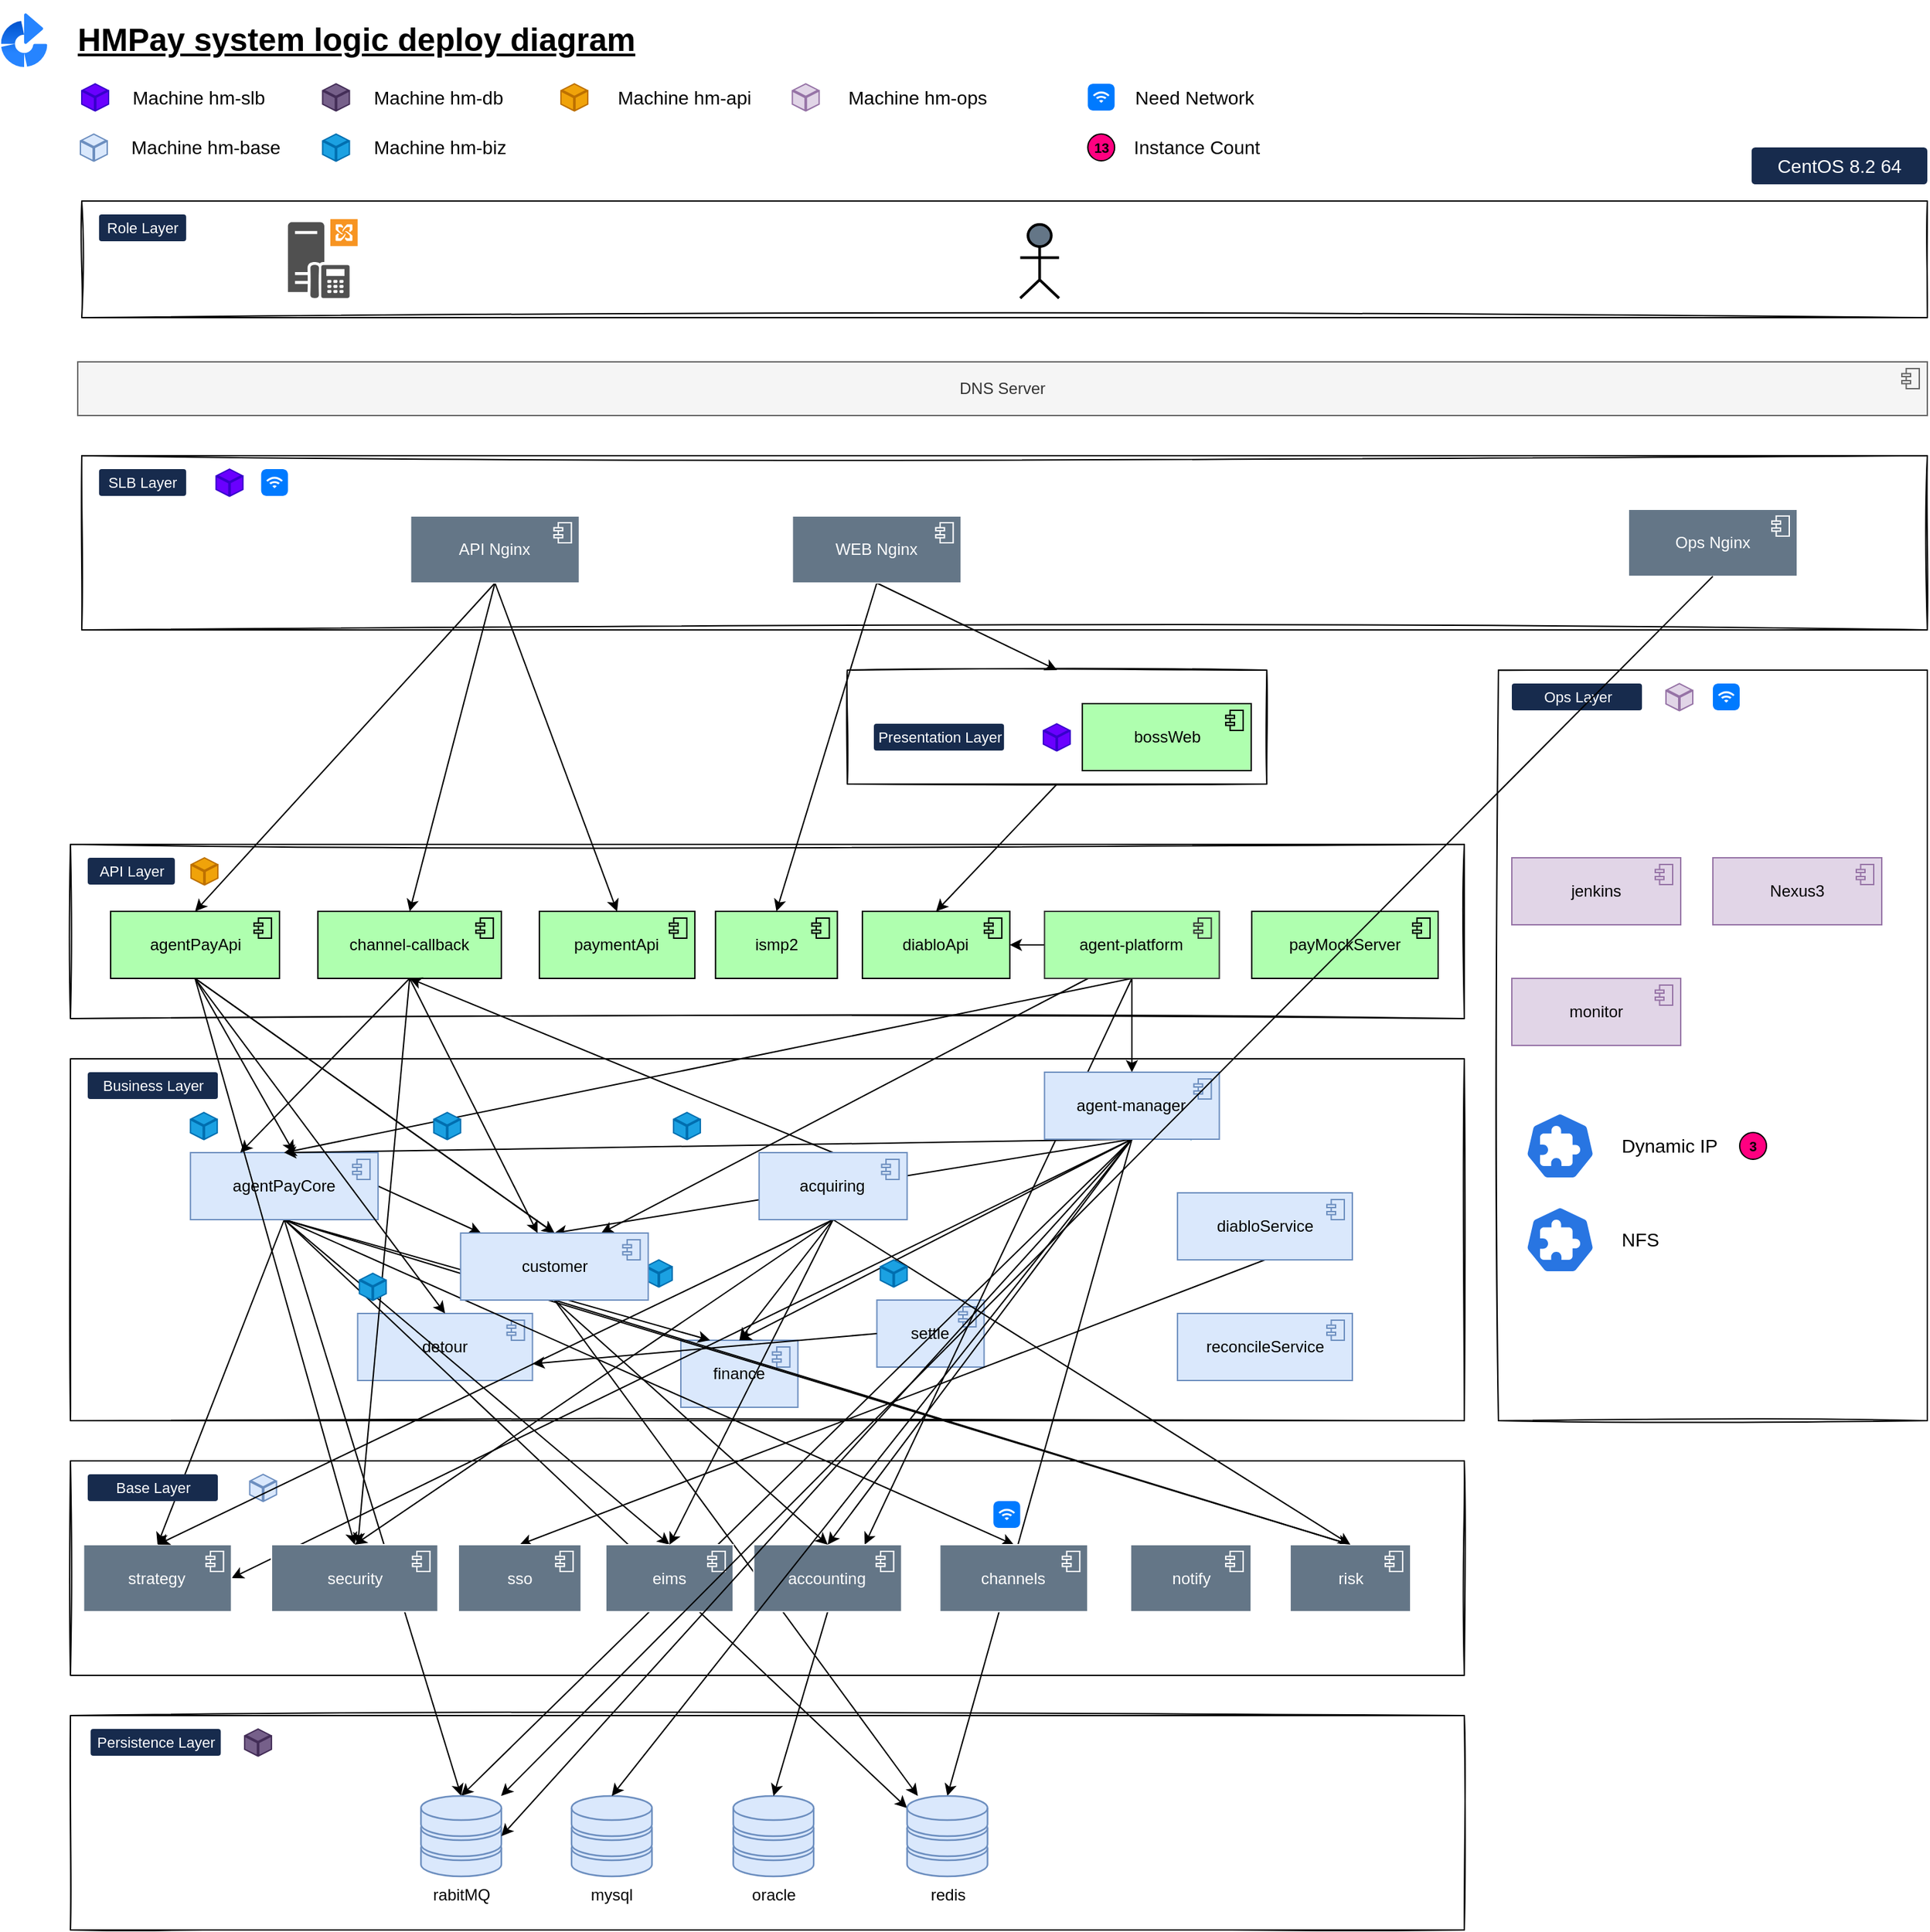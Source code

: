 <mxfile version="13.6.2" type="device" pages="3"><diagram id="gIqnAAJsEacOdLKV25Oe" name="Page-1"><mxGraphModel dx="894" dy="680" grid="1" gridSize="10" guides="1" tooltips="1" connect="1" arrows="1" fold="1" page="1" pageScale="1" pageWidth="850" pageHeight="1100" math="0" shadow="0"><root><mxCell id="0"/><mxCell id="1" parent="0"/><mxCell id="wvcgZnOENnX32h28djkS-82" value="&lt;span style=&quot;&quot;&gt;settle&lt;/span&gt;" style="html=1;outlineConnect=0;whiteSpace=wrap;shape=mxgraph.archimate3.application;appType=comp;archiType=square;sketch=0;align=center;fillColor=#dae8fc;strokeColor=#6c8ebf;" parent="1" vertex="1"><mxGeometry x="676.25" y="980" width="80" height="50" as="geometry"/></mxCell><mxCell id="wvcgZnOENnX32h28djkS-96" value="" style="rounded=0;whiteSpace=wrap;html=1;sketch=1;align=center;fillColor=none;" parent="1" vertex="1"><mxGeometry x="74.55" y="800" width="1040" height="270" as="geometry"/></mxCell><mxCell id="wvcgZnOENnX32h28djkS-244" value="" style="rounded=0;whiteSpace=wrap;html=1;sketch=1;align=center;fillColor=none;" parent="1" vertex="1"><mxGeometry x="1140" y="510" width="320" height="560" as="geometry"/></mxCell><mxCell id="wvcgZnOENnX32h28djkS-85" value="&lt;span style=&quot;&quot;&gt;finance&lt;/span&gt;" style="html=1;outlineConnect=0;whiteSpace=wrap;shape=mxgraph.archimate3.application;appType=comp;archiType=square;sketch=0;align=center;fillColor=#dae8fc;strokeColor=#6c8ebf;" parent="1" vertex="1"><mxGeometry x="530.0" y="1010" width="87.32" height="50" as="geometry"/></mxCell><mxCell id="wvcgZnOENnX32h28djkS-215" value="&lt;span&gt;detour&lt;/span&gt;" style="html=1;outlineConnect=0;whiteSpace=wrap;shape=mxgraph.archimate3.application;appType=comp;archiType=square;sketch=0;align=center;fillColor=#dae8fc;strokeColor=#6c8ebf;" parent="1" vertex="1"><mxGeometry x="288.84" y="990" width="130.45" height="50" as="geometry"/></mxCell><mxCell id="wvcgZnOENnX32h28djkS-221" style="edgeStyle=none;rounded=0;orthogonalLoop=1;jettySize=auto;html=1;exitX=0.5;exitY=1;exitDx=0;exitDy=0;exitPerimeter=0;entryX=0;entryY=0.15;entryDx=0;entryDy=0;entryPerimeter=0;fontSize=10;fontColor=#000000;" parent="1" source="wvcgZnOENnX32h28djkS-80" target="wvcgZnOENnX32h28djkS-168" edge="1"><mxGeometry relative="1" as="geometry"/></mxCell><mxCell id="wvcgZnOENnX32h28djkS-222" style="edgeStyle=none;rounded=0;orthogonalLoop=1;jettySize=auto;html=1;exitX=0.5;exitY=1;exitDx=0;exitDy=0;exitPerimeter=0;entryX=0.5;entryY=0;entryDx=0;entryDy=0;entryPerimeter=0;fontSize=10;fontColor=#000000;" parent="1" source="wvcgZnOENnX32h28djkS-80" target="wvcgZnOENnX32h28djkS-193" edge="1"><mxGeometry relative="1" as="geometry"/></mxCell><mxCell id="wvcgZnOENnX32h28djkS-223" style="edgeStyle=none;rounded=0;orthogonalLoop=1;jettySize=auto;html=1;exitX=0.5;exitY=1;exitDx=0;exitDy=0;exitPerimeter=0;entryX=0.5;entryY=0;entryDx=0;entryDy=0;entryPerimeter=0;fontSize=10;fontColor=#000000;" parent="1" source="wvcgZnOENnX32h28djkS-80" target="wvcgZnOENnX32h28djkS-189" edge="1"><mxGeometry relative="1" as="geometry"/></mxCell><mxCell id="wvcgZnOENnX32h28djkS-224" style="edgeStyle=none;rounded=0;orthogonalLoop=1;jettySize=auto;html=1;exitX=0.5;exitY=1;exitDx=0;exitDy=0;exitPerimeter=0;entryX=0.5;entryY=0;entryDx=0;entryDy=0;entryPerimeter=0;fontSize=10;fontColor=#000000;" parent="1" source="wvcgZnOENnX32h28djkS-80" target="wvcgZnOENnX32h28djkS-79" edge="1"><mxGeometry relative="1" as="geometry"/></mxCell><mxCell id="wvcgZnOENnX32h28djkS-225" style="edgeStyle=none;rounded=0;orthogonalLoop=1;jettySize=auto;html=1;exitX=0.5;exitY=1;exitDx=0;exitDy=0;exitPerimeter=0;entryX=0.5;entryY=0;entryDx=0;entryDy=0;entryPerimeter=0;fontSize=10;fontColor=#000000;" parent="1" source="wvcgZnOENnX32h28djkS-80" target="wvcgZnOENnX32h28djkS-81" edge="1"><mxGeometry relative="1" as="geometry"/></mxCell><mxCell id="wvcgZnOENnX32h28djkS-226" style="edgeStyle=none;rounded=0;orthogonalLoop=1;jettySize=auto;html=1;exitX=0.5;exitY=1;exitDx=0;exitDy=0;exitPerimeter=0;entryX=0.5;entryY=0;entryDx=0;entryDy=0;entryPerimeter=0;fontSize=10;fontColor=#000000;" parent="1" source="wvcgZnOENnX32h28djkS-80" target="wvcgZnOENnX32h28djkS-83" edge="1"><mxGeometry relative="1" as="geometry"/></mxCell><mxCell id="wvcgZnOENnX32h28djkS-227" style="edgeStyle=none;rounded=0;orthogonalLoop=1;jettySize=auto;html=1;exitX=1;exitY=0.5;exitDx=0;exitDy=0;exitPerimeter=0;fontSize=10;fontColor=#000000;" parent="1" source="wvcgZnOENnX32h28djkS-80" target="wvcgZnOENnX32h28djkS-98" edge="1"><mxGeometry relative="1" as="geometry"/></mxCell><mxCell id="wvcgZnOENnX32h28djkS-228" style="edgeStyle=none;rounded=0;orthogonalLoop=1;jettySize=auto;html=1;exitX=0.5;exitY=1;exitDx=0;exitDy=0;exitPerimeter=0;entryX=0.25;entryY=0;entryDx=0;entryDy=0;entryPerimeter=0;fontSize=10;fontColor=#000000;" parent="1" source="wvcgZnOENnX32h28djkS-80" target="wvcgZnOENnX32h28djkS-85" edge="1"><mxGeometry relative="1" as="geometry"/></mxCell><mxCell id="wvcgZnOENnX32h28djkS-80" value="&lt;span style=&quot;&quot;&gt;agentPayCore&lt;/span&gt;" style="html=1;outlineConnect=0;whiteSpace=wrap;shape=mxgraph.archimate3.application;appType=comp;archiType=square;sketch=0;align=center;fillColor=#dae8fc;strokeColor=#6c8ebf;" parent="1" vertex="1"><mxGeometry x="164.1" y="870" width="140" height="50" as="geometry"/></mxCell><mxCell id="wvcgZnOENnX32h28djkS-131" value="" style="rounded=0;whiteSpace=wrap;html=1;sketch=1;align=center;fillColor=none;" parent="1" vertex="1"><mxGeometry x="83" y="350" width="1377" height="130" as="geometry"/></mxCell><mxCell id="wvcgZnOENnX32h28djkS-113" value="" style="rounded=0;whiteSpace=wrap;html=1;sketch=1;align=center;fillColor=none;" parent="1" vertex="1"><mxGeometry x="74.55" y="1290" width="1040" height="160" as="geometry"/></mxCell><mxCell id="wvcgZnOENnX32h28djkS-100" value="" style="rounded=0;whiteSpace=wrap;html=1;sketch=1;align=center;fillColor=none;" parent="1" vertex="1"><mxGeometry x="74.55" y="1100" width="1040" height="160" as="geometry"/></mxCell><mxCell id="wvcgZnOENnX32h28djkS-94" value="" style="rounded=0;whiteSpace=wrap;html=1;sketch=1;align=center;fillColor=none;" parent="1" vertex="1"><mxGeometry x="74.55" y="640" width="1040" height="130" as="geometry"/></mxCell><mxCell id="wvcgZnOENnX32h28djkS-110" value="" style="rounded=0;whiteSpace=wrap;html=1;sketch=1;align=center;fillColor=none;" parent="1" vertex="1"><mxGeometry x="83" y="160" width="1377" height="87" as="geometry"/></mxCell><mxCell id="wvcgZnOENnX32h28djkS-102" value="" style="rounded=0;whiteSpace=wrap;html=1;sketch=1;align=center;fillColor=none;" parent="1" vertex="1"><mxGeometry x="654.19" y="510" width="313" height="85" as="geometry"/></mxCell><mxCell id="wvcgZnOENnX32h28djkS-218" style="edgeStyle=none;rounded=0;orthogonalLoop=1;jettySize=auto;html=1;exitX=0.5;exitY=1;exitDx=0;exitDy=0;exitPerimeter=0;entryX=0.5;entryY=0;entryDx=0;entryDy=0;entryPerimeter=0;fontSize=10;fontColor=#000000;" parent="1" source="wvcgZnOENnX32h28djkS-9" target="wvcgZnOENnX32h28djkS-84" edge="1"><mxGeometry relative="1" as="geometry"/></mxCell><mxCell id="wvcgZnOENnX32h28djkS-219" style="edgeStyle=none;rounded=0;orthogonalLoop=1;jettySize=auto;html=1;exitX=0.5;exitY=1;exitDx=0;exitDy=0;exitPerimeter=0;fontSize=10;fontColor=#000000;" parent="1" source="wvcgZnOENnX32h28djkS-9" edge="1"><mxGeometry relative="1" as="geometry"><mxPoint x="241.31" y="870" as="targetPoint"/></mxGeometry></mxCell><mxCell id="wvcgZnOENnX32h28djkS-220" style="edgeStyle=none;rounded=0;orthogonalLoop=1;jettySize=auto;html=1;exitX=0.5;exitY=1;exitDx=0;exitDy=0;exitPerimeter=0;entryX=0.5;entryY=0;entryDx=0;entryDy=0;entryPerimeter=0;fontSize=10;fontColor=#000000;" parent="1" source="wvcgZnOENnX32h28djkS-9" target="wvcgZnOENnX32h28djkS-98" edge="1"><mxGeometry relative="1" as="geometry"/></mxCell><mxCell id="wvcgZnOENnX32h28djkS-9" value="agentPayApi" style="html=1;outlineConnect=0;whiteSpace=wrap;shape=mxgraph.archimate3.application;appType=comp;archiType=square;sketch=0;align=center;fillColor=#AFFFAF;" parent="1" vertex="1"><mxGeometry x="104.55" y="690" width="126" height="50" as="geometry"/></mxCell><mxCell id="wvcgZnOENnX32h28djkS-44" value="&lt;h1&gt;HMPay system logic deploy diagram&lt;/h1&gt;" style="text;html=1;strokeColor=none;fillColor=none;spacing=5;spacingTop=-20;whiteSpace=wrap;overflow=hidden;rounded=0;sketch=0;align=left;fontStyle=4" parent="1" vertex="1"><mxGeometry x="74.55" y="20" width="435.45" height="40" as="geometry"/></mxCell><mxCell id="wvcgZnOENnX32h28djkS-48" value="" style="image;image=img/lib/atlassian/Bamboo_Logo.svg;sketch=0;strokeColor=#000000;fillColor=#FFFF99;align=left;" parent="1" vertex="1"><mxGeometry x="22.73" y="20" width="34.59" height="40" as="geometry"/></mxCell><mxCell id="wvcgZnOENnX32h28djkS-49" value="13" style="rounded=1;html=1;align=center;verticalAlign=middle;whiteSpace=wrap;fontSize=10;fontStyle=1;arcSize=50;sketch=0;fillColor=#FF0080;" parent="1" vertex="1"><mxGeometry x="833.64" y="110" width="20" height="20" as="geometry"/></mxCell><mxCell id="wvcgZnOENnX32h28djkS-57" value="mysql" style="verticalAlign=top;verticalLabelPosition=bottom;labelPosition=center;align=center;html=1;outlineConnect=0;fillColor=#dae8fc;strokeColor=#6c8ebf;gradientDirection=north;strokeWidth=2;shape=mxgraph.networks.storage;sketch=0;" parent="1" vertex="1"><mxGeometry x="448.45" y="1350" width="60" height="60" as="geometry"/></mxCell><mxCell id="wvcgZnOENnX32h28djkS-61" value="oracle" style="verticalAlign=top;verticalLabelPosition=bottom;labelPosition=center;align=center;html=1;outlineConnect=0;fillColor=#dae8fc;strokeColor=#6c8ebf;gradientDirection=north;strokeWidth=2;shape=mxgraph.networks.storage;sketch=0;" parent="1" vertex="1"><mxGeometry x="569.1" y="1350" width="60" height="60" as="geometry"/></mxCell><mxCell id="wvcgZnOENnX32h28djkS-203" style="edgeStyle=none;rounded=0;orthogonalLoop=1;jettySize=auto;html=1;exitX=0.5;exitY=1;exitDx=0;exitDy=0;exitPerimeter=0;entryX=0.5;entryY=0;entryDx=0;entryDy=0;entryPerimeter=0;fontSize=10;fontColor=#000000;" parent="1" source="wvcgZnOENnX32h28djkS-62" target="wvcgZnOENnX32h28djkS-98" edge="1"><mxGeometry relative="1" as="geometry"/></mxCell><mxCell id="wvcgZnOENnX32h28djkS-205" style="edgeStyle=none;rounded=0;orthogonalLoop=1;jettySize=auto;html=1;exitX=0.5;exitY=1;exitDx=0;exitDy=0;exitPerimeter=0;entryX=0.5;entryY=0;entryDx=0;entryDy=0;entryPerimeter=0;fontSize=10;fontColor=#000000;" parent="1" source="wvcgZnOENnX32h28djkS-62" target="wvcgZnOENnX32h28djkS-85" edge="1"><mxGeometry relative="1" as="geometry"/></mxCell><mxCell id="wvcgZnOENnX32h28djkS-206" style="edgeStyle=none;rounded=0;orthogonalLoop=1;jettySize=auto;html=1;exitX=0.5;exitY=1;exitDx=0;exitDy=0;exitPerimeter=0;entryX=0.5;entryY=0;entryDx=0;entryDy=0;entryPerimeter=0;fontSize=10;fontColor=#000000;" parent="1" source="wvcgZnOENnX32h28djkS-62" target="wvcgZnOENnX32h28djkS-80" edge="1"><mxGeometry relative="1" as="geometry"/></mxCell><mxCell id="wvcgZnOENnX32h28djkS-207" style="edgeStyle=none;rounded=0;orthogonalLoop=1;jettySize=auto;html=1;exitX=0.5;exitY=1;exitDx=0;exitDy=0;exitPerimeter=0;entryX=1;entryY=0.5;entryDx=0;entryDy=0;entryPerimeter=0;fontSize=10;fontColor=#000000;" parent="1" source="wvcgZnOENnX32h28djkS-62" target="wvcgZnOENnX32h28djkS-79" edge="1"><mxGeometry relative="1" as="geometry"/></mxCell><mxCell id="wvcgZnOENnX32h28djkS-208" style="edgeStyle=none;rounded=0;orthogonalLoop=1;jettySize=auto;html=1;exitX=0.5;exitY=1;exitDx=0;exitDy=0;exitPerimeter=0;entryX=0.5;entryY=0;entryDx=0;entryDy=0;entryPerimeter=0;fontSize=10;fontColor=#000000;" parent="1" source="wvcgZnOENnX32h28djkS-62" target="wvcgZnOENnX32h28djkS-193" edge="1"><mxGeometry relative="1" as="geometry"/></mxCell><mxCell id="wvcgZnOENnX32h28djkS-209" style="edgeStyle=none;rounded=0;orthogonalLoop=1;jettySize=auto;html=1;exitX=0.5;exitY=1;exitDx=0;exitDy=0;exitPerimeter=0;entryX=0.5;entryY=0;entryDx=0;entryDy=0;entryPerimeter=0;fontSize=10;fontColor=#000000;" parent="1" source="wvcgZnOENnX32h28djkS-62" target="wvcgZnOENnX32h28djkS-168" edge="1"><mxGeometry relative="1" as="geometry"/></mxCell><mxCell id="wvcgZnOENnX32h28djkS-63" value="ismp2" style="html=1;outlineConnect=0;whiteSpace=wrap;shape=mxgraph.archimate3.application;appType=comp;archiType=square;sketch=0;align=center;fillColor=#AFFFAF;" parent="1" vertex="1"><mxGeometry x="555.85" y="690" width="90.91" height="50" as="geometry"/></mxCell><mxCell id="wvcgZnOENnX32h28djkS-229" style="edgeStyle=none;rounded=0;orthogonalLoop=1;jettySize=auto;html=1;exitX=0.5;exitY=1;exitDx=0;exitDy=0;exitPerimeter=0;fontSize=10;fontColor=#000000;" parent="1" source="wvcgZnOENnX32h28djkS-98" target="wvcgZnOENnX32h28djkS-168" edge="1"><mxGeometry relative="1" as="geometry"/></mxCell><mxCell id="wvcgZnOENnX32h28djkS-230" style="edgeStyle=none;rounded=0;orthogonalLoop=1;jettySize=auto;html=1;exitX=0.5;exitY=1;exitDx=0;exitDy=0;exitPerimeter=0;fontSize=10;fontColor=#000000;" parent="1" source="wvcgZnOENnX32h28djkS-64" target="wvcgZnOENnX32h28djkS-84" edge="1"><mxGeometry relative="1" as="geometry"/></mxCell><mxCell id="wvcgZnOENnX32h28djkS-231" style="edgeStyle=none;rounded=0;orthogonalLoop=1;jettySize=auto;html=1;exitX=0.5;exitY=1;exitDx=0;exitDy=0;exitPerimeter=0;fontSize=10;fontColor=#000000;" parent="1" source="wvcgZnOENnX32h28djkS-64" edge="1"><mxGeometry relative="1" as="geometry"><mxPoint x="201.31" y="870" as="targetPoint"/></mxGeometry></mxCell><mxCell id="wvcgZnOENnX32h28djkS-64" value="&lt;div&gt;channel-callback&lt;/div&gt;" style="html=1;outlineConnect=0;whiteSpace=wrap;shape=mxgraph.archimate3.application;appType=comp;archiType=square;sketch=0;align=center;fillColor=#AFFFAF;" parent="1" vertex="1"><mxGeometry x="259.18" y="690" width="136.91" height="50" as="geometry"/></mxCell><mxCell id="wvcgZnOENnX32h28djkS-65" value="&lt;div&gt;paymentApi&lt;/div&gt;" style="html=1;outlineConnect=0;whiteSpace=wrap;shape=mxgraph.archimate3.application;appType=comp;archiType=square;sketch=0;align=center;fillColor=#AFFFAF;" parent="1" vertex="1"><mxGeometry x="424.43" y="690" width="116" height="50" as="geometry"/></mxCell><mxCell id="wvcgZnOENnX32h28djkS-66" value="diabloApi" style="html=1;outlineConnect=0;whiteSpace=wrap;shape=mxgraph.archimate3.application;appType=comp;archiType=square;sketch=0;align=center;fillColor=#AFFFAF;" parent="1" vertex="1"><mxGeometry x="665.44" y="690" width="110" height="50" as="geometry"/></mxCell><mxCell id="wvcgZnOENnX32h28djkS-70" value="API Layer" style="rounded=1;arcSize=10;fillColor=#172B4D;strokeColor=none;html=1;fontSize=14;align=center;fontColor=#ffffff;fontStyle=0;fontSize=11;sketch=0;" parent="1" vertex="1"><mxGeometry x="87.45" y="650" width="65" height="20" as="geometry"/></mxCell><mxCell id="wvcgZnOENnX32h28djkS-260" style="edgeStyle=none;rounded=0;orthogonalLoop=1;jettySize=auto;html=1;exitX=0.5;exitY=1;exitDx=0;exitDy=0;exitPerimeter=0;entryX=0.5;entryY=0;entryDx=0;entryDy=0;entryPerimeter=0;fontSize=10;fontColor=#000000;" parent="1" source="wvcgZnOENnX32h28djkS-72" target="wvcgZnOENnX32h28djkS-74" edge="1"><mxGeometry relative="1" as="geometry"/></mxCell><mxCell id="wvcgZnOENnX32h28djkS-72" value="diabloService" style="html=1;outlineConnect=0;whiteSpace=wrap;shape=mxgraph.archimate3.application;appType=comp;archiType=square;sketch=0;align=center;fillColor=#dae8fc;strokeColor=#6c8ebf;" parent="1" vertex="1"><mxGeometry x="900.55" y="900" width="130.45" height="50" as="geometry"/></mxCell><mxCell id="wvcgZnOENnX32h28djkS-210" style="edgeStyle=none;rounded=0;orthogonalLoop=1;jettySize=auto;html=1;exitX=0.5;exitY=1;exitDx=0;exitDy=0;exitPerimeter=0;entryX=0.5;entryY=0;entryDx=0;entryDy=0;entryPerimeter=0;fontSize=10;fontColor=#000000;" parent="1" source="wvcgZnOENnX32h28djkS-73" target="wvcgZnOENnX32h28djkS-62" edge="1"><mxGeometry relative="1" as="geometry"/></mxCell><mxCell id="wvcgZnOENnX32h28djkS-211" style="edgeStyle=none;rounded=0;orthogonalLoop=1;jettySize=auto;html=1;exitX=0.5;exitY=1;exitDx=0;exitDy=0;exitPerimeter=0;entryX=0.75;entryY=0;entryDx=0;entryDy=0;entryPerimeter=0;fontSize=10;fontColor=#000000;" parent="1" source="wvcgZnOENnX32h28djkS-73" target="wvcgZnOENnX32h28djkS-76" edge="1"><mxGeometry relative="1" as="geometry"/></mxCell><mxCell id="wvcgZnOENnX32h28djkS-212" style="edgeStyle=none;rounded=0;orthogonalLoop=1;jettySize=auto;html=1;exitX=0.5;exitY=1;exitDx=0;exitDy=0;exitPerimeter=0;entryX=0.5;entryY=0;entryDx=0;entryDy=0;entryPerimeter=0;fontSize=10;fontColor=#000000;" parent="1" source="wvcgZnOENnX32h28djkS-73" target="wvcgZnOENnX32h28djkS-80" edge="1"><mxGeometry relative="1" as="geometry"/></mxCell><mxCell id="wvcgZnOENnX32h28djkS-213" style="edgeStyle=none;rounded=0;orthogonalLoop=1;jettySize=auto;html=1;exitX=0;exitY=0.5;exitDx=0;exitDy=0;exitPerimeter=0;entryX=1;entryY=0.5;entryDx=0;entryDy=0;entryPerimeter=0;fontSize=10;fontColor=#000000;" parent="1" source="wvcgZnOENnX32h28djkS-73" target="wvcgZnOENnX32h28djkS-66" edge="1"><mxGeometry relative="1" as="geometry"/></mxCell><mxCell id="wvcgZnOENnX32h28djkS-214" style="edgeStyle=none;rounded=0;orthogonalLoop=1;jettySize=auto;html=1;exitX=0.25;exitY=1;exitDx=0;exitDy=0;exitPerimeter=0;entryX=0.75;entryY=0;entryDx=0;entryDy=0;entryPerimeter=0;fontSize=10;fontColor=#000000;" parent="1" source="wvcgZnOENnX32h28djkS-73" target="wvcgZnOENnX32h28djkS-98" edge="1"><mxGeometry relative="1" as="geometry"/></mxCell><mxCell id="wvcgZnOENnX32h28djkS-73" value="&lt;span style=&quot;&quot;&gt;agent-platform&lt;/span&gt;" style="html=1;outlineConnect=0;whiteSpace=wrap;shape=mxgraph.archimate3.application;appType=comp;archiType=square;sketch=0;align=center;fillColor=#AFFFAF;strokeColor=#333333;" parent="1" vertex="1"><mxGeometry x="801.31" y="690" width="130.45" height="50" as="geometry"/></mxCell><mxCell id="wvcgZnOENnX32h28djkS-74" value="&lt;span style=&quot;&quot;&gt;sso&lt;/span&gt;" style="html=1;outlineConnect=0;whiteSpace=wrap;shape=mxgraph.archimate3.application;appType=comp;archiType=square;sketch=0;align=center;fillColor=#647687;fontColor=#ffffff;strokeColor=#FFFFFF;" parent="1" vertex="1"><mxGeometry x="363.97" y="1162.5" width="91.65" height="50" as="geometry"/></mxCell><mxCell id="wvcgZnOENnX32h28djkS-196" style="edgeStyle=none;rounded=0;orthogonalLoop=1;jettySize=auto;html=1;exitX=0.5;exitY=1;exitDx=0;exitDy=0;exitPerimeter=0;entryX=0.5;entryY=0;entryDx=0;entryDy=0;entryPerimeter=0;fontSize=10;fontColor=#000000;" parent="1" source="wvcgZnOENnX32h28djkS-76" target="wvcgZnOENnX32h28djkS-61" edge="1"><mxGeometry relative="1" as="geometry"/></mxCell><mxCell id="wvcgZnOENnX32h28djkS-76" value="&lt;span style=&quot;&quot;&gt;accounting&lt;/span&gt;" style="html=1;outlineConnect=0;whiteSpace=wrap;shape=mxgraph.archimate3.application;appType=comp;archiType=square;sketch=0;align=center;fillColor=#647687;fontColor=#ffffff;strokeColor=#FFFFFF;" parent="1" vertex="1"><mxGeometry x="584.33" y="1162.5" width="110.45" height="50" as="geometry"/></mxCell><mxCell id="wvcgZnOENnX32h28djkS-78" value="&lt;span style=&quot;&quot;&gt;notify&lt;/span&gt;" style="html=1;outlineConnect=0;whiteSpace=wrap;shape=mxgraph.archimate3.application;appType=comp;archiType=square;sketch=0;align=center;fillColor=#647687;fontColor=#ffffff;strokeColor=#FFFFFF;" parent="1" vertex="1"><mxGeometry x="865.55" y="1162.5" width="90" height="50" as="geometry"/></mxCell><mxCell id="wvcgZnOENnX32h28djkS-79" value="&lt;span style=&quot;&quot;&gt;strategy&lt;/span&gt;" style="html=1;outlineConnect=0;whiteSpace=wrap;shape=mxgraph.archimate3.application;appType=comp;archiType=square;sketch=0;align=center;fillColor=#647687;fontColor=#ffffff;strokeColor=#FFFFFF;" parent="1" vertex="1"><mxGeometry x="84.31" y="1162.5" width="110.45" height="50" as="geometry"/></mxCell><mxCell id="wvcgZnOENnX32h28djkS-81" value="&lt;span style=&quot;&quot;&gt;channels&lt;/span&gt;" style="html=1;outlineConnect=0;whiteSpace=wrap;shape=mxgraph.archimate3.application;appType=comp;archiType=square;sketch=0;align=center;fillColor=#647687;fontColor=#ffffff;strokeColor=#FFFFFF;" parent="1" vertex="1"><mxGeometry x="723.19" y="1162.5" width="110.45" height="50" as="geometry"/></mxCell><mxCell id="wvcgZnOENnX32h28djkS-233" style="edgeStyle=none;rounded=0;orthogonalLoop=1;jettySize=auto;html=1;exitX=0;exitY=0.5;exitDx=0;exitDy=0;exitPerimeter=0;entryX=1;entryY=0.75;entryDx=0;entryDy=0;entryPerimeter=0;fontSize=10;fontColor=#000000;" parent="1" source="wvcgZnOENnX32h28djkS-82" target="wvcgZnOENnX32h28djkS-215" edge="1"><mxGeometry relative="1" as="geometry"/></mxCell><mxCell id="wvcgZnOENnX32h28djkS-83" value="&lt;span style=&quot;&quot;&gt;eims&lt;/span&gt;" style="html=1;outlineConnect=0;whiteSpace=wrap;shape=mxgraph.archimate3.application;appType=comp;archiType=square;sketch=0;align=center;fillColor=#647687;fontColor=#ffffff;strokeColor=#FFFFFF;" parent="1" vertex="1"><mxGeometry x="473.98" y="1162.5" width="95.12" height="50" as="geometry"/></mxCell><mxCell id="wvcgZnOENnX32h28djkS-84" value="&lt;span&gt;security&lt;/span&gt;" style="html=1;outlineConnect=0;whiteSpace=wrap;shape=mxgraph.archimate3.application;appType=comp;archiType=square;sketch=0;align=center;fillColor=#647687;fontColor=#ffffff;strokeColor=#FFFFFF;" parent="1" vertex="1"><mxGeometry x="224.55" y="1162.5" width="124.23" height="50" as="geometry"/></mxCell><mxCell id="wvcgZnOENnX32h28djkS-86" value="payMockServer" style="html=1;outlineConnect=0;whiteSpace=wrap;shape=mxgraph.archimate3.application;appType=comp;archiType=square;sketch=0;align=center;fillColor=#AFFFAF;" parent="1" vertex="1"><mxGeometry x="955.91" y="690" width="139.09" height="50" as="geometry"/></mxCell><mxCell id="wvcgZnOENnX32h28djkS-89" value="" style="pointerEvents=1;shadow=0;dashed=0;html=1;strokeColor=#6c8ebf;labelPosition=center;verticalLabelPosition=bottom;verticalAlign=top;outlineConnect=0;align=center;shape=mxgraph.office.concepts.node_generic;sketch=0;fillColor=#dae8fc;" parent="1" vertex="1"><mxGeometry x="82.0" y="110" width="20" height="20" as="geometry"/></mxCell><mxCell id="wvcgZnOENnX32h28djkS-92" value="" style="html=1;outlineConnect=0;whiteSpace=wrap;verticalLabelPosition=bottom;verticalAlign=top;align=center;shape=mxgraph.archimate3.actor;sketch=0;fillColor=#647687;fontColor=#ffffff;strokeWidth=2;" parent="1" vertex="1"><mxGeometry x="783.22" y="177.5" width="28.95" height="55" as="geometry"/></mxCell><mxCell id="wvcgZnOENnX32h28djkS-97" value="Business Layer" style="rounded=1;arcSize=10;fillColor=#172B4D;strokeColor=none;html=1;fontSize=14;align=center;fontColor=#ffffff;fontStyle=0;fontSize=11;sketch=0;" parent="1" vertex="1"><mxGeometry x="87.45" y="810" width="97.1" height="20" as="geometry"/></mxCell><mxCell id="wvcgZnOENnX32h28djkS-190" style="edgeStyle=none;rounded=0;orthogonalLoop=1;jettySize=auto;html=1;exitX=0.5;exitY=1;exitDx=0;exitDy=0;exitPerimeter=0;entryX=0.5;entryY=0;entryDx=0;entryDy=0;entryPerimeter=0;fontSize=10;fontColor=#000000;" parent="1" source="wvcgZnOENnX32h28djkS-98" target="wvcgZnOENnX32h28djkS-189" edge="1"><mxGeometry relative="1" as="geometry"/></mxCell><mxCell id="wvcgZnOENnX32h28djkS-99" value="&lt;span style=&quot;&quot;&gt;reconcileService&lt;/span&gt;" style="html=1;outlineConnect=0;whiteSpace=wrap;shape=mxgraph.archimate3.application;appType=comp;archiType=square;sketch=0;align=center;fillColor=#dae8fc;strokeColor=#6c8ebf;" parent="1" vertex="1"><mxGeometry x="900.55" y="990" width="130.45" height="50" as="geometry"/></mxCell><mxCell id="wvcgZnOENnX32h28djkS-101" value="Base Layer" style="rounded=1;arcSize=10;fillColor=#172B4D;strokeColor=none;html=1;fontSize=14;align=center;fontColor=#ffffff;fontStyle=0;fontSize=11;sketch=0;" parent="1" vertex="1"><mxGeometry x="87.45" y="1110" width="97.1" height="20" as="geometry"/></mxCell><mxCell id="wvcgZnOENnX32h28djkS-103" value="Presentation Layer" style="rounded=1;arcSize=10;fillColor=#172B4D;strokeColor=none;html=1;fontSize=14;align=center;fontColor=#ffffff;fontStyle=0;fontSize=11;sketch=0;" parent="1" vertex="1"><mxGeometry x="674.01" y="550" width="97.1" height="20" as="geometry"/></mxCell><mxCell id="wvcgZnOENnX32h28djkS-105" value="bossWeb" style="html=1;outlineConnect=0;whiteSpace=wrap;shape=mxgraph.archimate3.application;appType=comp;archiType=square;sketch=0;align=center;fillColor=#AFFFAF;" parent="1" vertex="1"><mxGeometry x="829.55" y="535" width="126" height="50" as="geometry"/></mxCell><mxCell id="wvcgZnOENnX32h28djkS-109" value="" style="pointerEvents=1;shadow=0;dashed=0;html=1;strokeColor=none;fillColor=#505050;labelPosition=center;verticalLabelPosition=bottom;verticalAlign=top;outlineConnect=0;align=center;shape=mxgraph.office.servers.exchange_um_server_role;sketch=0;fontSize=14;fontColor=#000000;" parent="1" vertex="1"><mxGeometry x="236.84" y="173.5" width="52" height="59" as="geometry"/></mxCell><mxCell id="wvcgZnOENnX32h28djkS-111" value="Role Layer" style="rounded=1;arcSize=10;fillColor=#172B4D;strokeColor=none;html=1;fontSize=14;align=center;fontColor=#ffffff;fontStyle=0;fontSize=11;sketch=0;" parent="1" vertex="1"><mxGeometry x="95.9" y="170" width="65" height="20" as="geometry"/></mxCell><mxCell id="wvcgZnOENnX32h28djkS-114" value="Persistence Layer" style="rounded=1;arcSize=10;fillColor=#172B4D;strokeColor=none;html=1;fontSize=14;align=center;fontColor=#ffffff;fontStyle=0;fontSize=11;sketch=0;" parent="1" vertex="1"><mxGeometry x="89.61" y="1300" width="97.1" height="20" as="geometry"/></mxCell><mxCell id="wvcgZnOENnX32h28djkS-117" value="Machine hm-base" style="text;html=1;strokeColor=none;fillColor=none;align=left;verticalAlign=middle;whiteSpace=wrap;rounded=0;sketch=0;fontSize=14;fontColor=#000000;" parent="1" vertex="1"><mxGeometry x="118" y="110" width="144" height="20" as="geometry"/></mxCell><mxCell id="wvcgZnOENnX32h28djkS-118" value="Instance Count" style="text;html=1;strokeColor=none;fillColor=none;align=left;verticalAlign=middle;whiteSpace=wrap;rounded=0;sketch=0;fontSize=14;fontColor=#000000;" parent="1" vertex="1"><mxGeometry x="865.66" y="110" width="100.16" height="20" as="geometry"/></mxCell><mxCell id="wvcgZnOENnX32h28djkS-120" value="" style="html=1;strokeWidth=1;shadow=0;dashed=0;shape=mxgraph.ios7.misc.wifi;fillColor=#007AFF;strokeColor=none;buttonText=;strokeColor2=#222222;fontColor=#222222;fontSize=8;verticalLabelPosition=bottom;verticalAlign=top;align=center;sketch=0;" parent="1" vertex="1"><mxGeometry x="833.64" y="72.5" width="20" height="20" as="geometry"/></mxCell><mxCell id="wvcgZnOENnX32h28djkS-121" value="Need Network" style="text;html=1;strokeColor=none;fillColor=none;align=left;verticalAlign=middle;whiteSpace=wrap;rounded=0;sketch=0;fontSize=14;fontColor=#000000;" parent="1" vertex="1"><mxGeometry x="867.19" y="72.5" width="100" height="20" as="geometry"/></mxCell><mxCell id="wvcgZnOENnX32h28djkS-122" value="" style="pointerEvents=1;shadow=0;dashed=0;html=1;strokeColor=#3700CC;labelPosition=center;verticalLabelPosition=bottom;verticalAlign=top;outlineConnect=0;align=center;shape=mxgraph.office.concepts.node_generic;sketch=0;fillColor=#6a00ff;fontColor=#ffffff;" parent="1" vertex="1"><mxGeometry x="83.0" y="72.5" width="20" height="20" as="geometry"/></mxCell><mxCell id="wvcgZnOENnX32h28djkS-123" value="Machine hm-slb" style="text;html=1;strokeColor=none;fillColor=none;align=left;verticalAlign=middle;whiteSpace=wrap;rounded=0;sketch=0;fontSize=14;fontColor=#000000;" parent="1" vertex="1"><mxGeometry x="119" y="72.5" width="121" height="20" as="geometry"/></mxCell><mxCell id="wvcgZnOENnX32h28djkS-124" value="" style="pointerEvents=1;shadow=0;dashed=0;html=1;strokeColor=#006EAF;labelPosition=center;verticalLabelPosition=bottom;verticalAlign=top;outlineConnect=0;align=center;shape=mxgraph.office.concepts.node_generic;sketch=0;fillColor=#1ba1e2;fontColor=#ffffff;" parent="1" vertex="1"><mxGeometry x="262.71" y="110" width="20" height="20" as="geometry"/></mxCell><mxCell id="wvcgZnOENnX32h28djkS-125" value="Machine hm-biz" style="text;html=1;strokeColor=none;fillColor=none;align=left;verticalAlign=middle;whiteSpace=wrap;rounded=0;sketch=0;fontSize=14;fontColor=#000000;" parent="1" vertex="1"><mxGeometry x="298.71" y="110" width="141.29" height="20" as="geometry"/></mxCell><mxCell id="wvcgZnOENnX32h28djkS-132" value="SLB Layer" style="rounded=1;arcSize=10;fillColor=#172B4D;strokeColor=none;html=1;fontSize=14;align=center;fontColor=#ffffff;fontStyle=0;fontSize=11;sketch=0;" parent="1" vertex="1"><mxGeometry x="95.9" y="360" width="65" height="20" as="geometry"/></mxCell><mxCell id="wvcgZnOENnX32h28djkS-145" style="edgeStyle=none;rounded=0;orthogonalLoop=1;jettySize=auto;html=1;exitX=0.5;exitY=1;exitDx=0;exitDy=0;exitPerimeter=0;entryX=0.5;entryY=0;entryDx=0;entryDy=0;fontSize=10;fontColor=#000000;" parent="1" source="wvcgZnOENnX32h28djkS-133" target="wvcgZnOENnX32h28djkS-102" edge="1"><mxGeometry relative="1" as="geometry"/></mxCell><mxCell id="wvcgZnOENnX32h28djkS-234" style="edgeStyle=none;rounded=0;orthogonalLoop=1;jettySize=auto;html=1;exitX=0.5;exitY=1;exitDx=0;exitDy=0;exitPerimeter=0;entryX=0.5;entryY=0;entryDx=0;entryDy=0;entryPerimeter=0;fontSize=10;fontColor=#000000;" parent="1" source="wvcgZnOENnX32h28djkS-133" target="wvcgZnOENnX32h28djkS-63" edge="1"><mxGeometry relative="1" as="geometry"/></mxCell><mxCell id="wvcgZnOENnX32h28djkS-235" style="edgeStyle=none;rounded=0;orthogonalLoop=1;jettySize=auto;html=1;exitX=0.5;exitY=1;exitDx=0;exitDy=0;fontSize=10;fontColor=#000000;entryX=0.5;entryY=0;entryDx=0;entryDy=0;entryPerimeter=0;" parent="1" source="wvcgZnOENnX32h28djkS-102" target="wvcgZnOENnX32h28djkS-66" edge="1"><mxGeometry relative="1" as="geometry"><mxPoint x="790" y="640" as="targetPoint"/></mxGeometry></mxCell><mxCell id="wvcgZnOENnX32h28djkS-133" value="WEB Nginx" style="html=1;outlineConnect=0;whiteSpace=wrap;shape=mxgraph.archimate3.application;appType=comp;archiType=square;sketch=0;align=center;fillColor=#647687;fontColor=#ffffff;strokeColor=#FFFFFF;" parent="1" vertex="1"><mxGeometry x="613.18" y="395" width="126" height="50" as="geometry"/></mxCell><mxCell id="wvcgZnOENnX32h28djkS-139" style="edgeStyle=none;rounded=0;orthogonalLoop=1;jettySize=auto;html=1;exitX=0.5;exitY=1;exitDx=0;exitDy=0;exitPerimeter=0;entryX=0.5;entryY=0;entryDx=0;entryDy=0;entryPerimeter=0;fontSize=10;fontColor=#000000;" parent="1" source="wvcgZnOENnX32h28djkS-134" target="wvcgZnOENnX32h28djkS-9" edge="1"><mxGeometry relative="1" as="geometry"/></mxCell><mxCell id="wvcgZnOENnX32h28djkS-140" style="edgeStyle=none;rounded=0;orthogonalLoop=1;jettySize=auto;html=1;exitX=0.5;exitY=1;exitDx=0;exitDy=0;exitPerimeter=0;entryX=0.5;entryY=0;entryDx=0;entryDy=0;entryPerimeter=0;fontSize=10;fontColor=#000000;" parent="1" source="wvcgZnOENnX32h28djkS-134" target="wvcgZnOENnX32h28djkS-64" edge="1"><mxGeometry relative="1" as="geometry"/></mxCell><mxCell id="wvcgZnOENnX32h28djkS-141" style="edgeStyle=none;rounded=0;orthogonalLoop=1;jettySize=auto;html=1;exitX=0.5;exitY=1;exitDx=0;exitDy=0;exitPerimeter=0;entryX=0.5;entryY=0;entryDx=0;entryDy=0;entryPerimeter=0;fontSize=10;fontColor=#000000;" parent="1" source="wvcgZnOENnX32h28djkS-134" target="wvcgZnOENnX32h28djkS-65" edge="1"><mxGeometry relative="1" as="geometry"/></mxCell><mxCell id="wvcgZnOENnX32h28djkS-134" value="API Nginx" style="html=1;outlineConnect=0;whiteSpace=wrap;shape=mxgraph.archimate3.application;appType=comp;archiType=square;sketch=0;align=center;fillColor=#647687;fontColor=#ffffff;strokeColor=#FFFFFF;" parent="1" vertex="1"><mxGeometry x="328.31" y="395" width="126" height="50" as="geometry"/></mxCell><mxCell id="wvcgZnOENnX32h28djkS-137" value="DNS Server" style="html=1;outlineConnect=0;whiteSpace=wrap;shape=mxgraph.archimate3.application;appType=comp;archiType=square;sketch=0;align=center;fillColor=#f5f5f5;strokeColor=#666666;fontColor=#333333;" parent="1" vertex="1"><mxGeometry x="80" y="280" width="1380" height="40" as="geometry"/></mxCell><mxCell id="wvcgZnOENnX32h28djkS-146" value="" style="pointerEvents=1;shadow=0;dashed=0;html=1;strokeColor=#3700CC;labelPosition=center;verticalLabelPosition=bottom;verticalAlign=top;outlineConnect=0;align=center;shape=mxgraph.office.concepts.node_generic;sketch=0;fillColor=#6a00ff;fontColor=#ffffff;" parent="1" vertex="1"><mxGeometry x="183.24" y="360" width="20" height="20" as="geometry"/></mxCell><mxCell id="wvcgZnOENnX32h28djkS-153" value="" style="pointerEvents=1;shadow=0;dashed=0;html=1;strokeColor=#3700CC;labelPosition=center;verticalLabelPosition=bottom;verticalAlign=top;outlineConnect=0;align=center;shape=mxgraph.office.concepts.node_generic;sketch=0;fillColor=#6a00ff;fontColor=#ffffff;" parent="1" vertex="1"><mxGeometry x="800.46" y="550" width="20" height="20" as="geometry"/></mxCell><mxCell id="wvcgZnOENnX32h28djkS-164" value="" style="pointerEvents=1;shadow=0;dashed=0;html=1;strokeColor=#432D57;labelPosition=center;verticalLabelPosition=bottom;verticalAlign=top;outlineConnect=0;align=center;shape=mxgraph.office.concepts.node_generic;sketch=0;fillColor=#76608a;fontColor=#ffffff;" parent="1" vertex="1"><mxGeometry x="262.71" y="72.5" width="20" height="20" as="geometry"/></mxCell><mxCell id="wvcgZnOENnX32h28djkS-165" value="Machine hm-db" style="text;html=1;strokeColor=none;fillColor=none;align=left;verticalAlign=middle;whiteSpace=wrap;rounded=0;sketch=0;fontSize=14;fontColor=#000000;" parent="1" vertex="1"><mxGeometry x="298.71" y="72.5" width="111.29" height="20" as="geometry"/></mxCell><mxCell id="wvcgZnOENnX32h28djkS-168" value="redis" style="verticalAlign=top;verticalLabelPosition=bottom;labelPosition=center;align=center;html=1;outlineConnect=0;fillColor=#dae8fc;strokeColor=#6c8ebf;gradientDirection=north;strokeWidth=2;shape=mxgraph.networks.storage;sketch=0;" parent="1" vertex="1"><mxGeometry x="698.81" y="1350" width="60" height="60" as="geometry"/></mxCell><mxCell id="wvcgZnOENnX32h28djkS-174" value="" style="pointerEvents=1;shadow=0;dashed=0;html=1;strokeColor=#6c8ebf;labelPosition=center;verticalLabelPosition=bottom;verticalAlign=top;outlineConnect=0;align=center;shape=mxgraph.office.concepts.node_generic;sketch=0;fillColor=#dae8fc;" parent="1" vertex="1"><mxGeometry x="208.32" y="1110" width="20" height="20" as="geometry"/></mxCell><mxCell id="wvcgZnOENnX32h28djkS-175" value="" style="pointerEvents=1;shadow=0;dashed=0;html=1;strokeColor=#BD7000;labelPosition=center;verticalLabelPosition=bottom;verticalAlign=top;outlineConnect=0;align=center;shape=mxgraph.office.concepts.node_generic;sketch=0;fillColor=#f0a30a;fontColor=#ffffff;" parent="1" vertex="1"><mxGeometry x="440.55" y="72.5" width="20" height="20" as="geometry"/></mxCell><mxCell id="wvcgZnOENnX32h28djkS-176" value="Machine hm-api" style="text;html=1;strokeColor=none;fillColor=none;align=left;verticalAlign=middle;whiteSpace=wrap;rounded=0;sketch=0;fontSize=14;fontColor=#000000;" parent="1" vertex="1"><mxGeometry x="480.55" y="72.5" width="122.26" height="20" as="geometry"/></mxCell><mxCell id="wvcgZnOENnX32h28djkS-177" value="" style="pointerEvents=1;shadow=0;dashed=0;html=1;strokeColor=#BD7000;labelPosition=center;verticalLabelPosition=bottom;verticalAlign=top;outlineConnect=0;align=center;shape=mxgraph.office.concepts.node_generic;sketch=0;fillColor=#f0a30a;fontColor=#ffffff;" parent="1" vertex="1"><mxGeometry x="164.55" y="650" width="20" height="20" as="geometry"/></mxCell><mxCell id="wvcgZnOENnX32h28djkS-180" value="" style="pointerEvents=1;shadow=0;dashed=0;html=1;strokeColor=#006EAF;labelPosition=center;verticalLabelPosition=bottom;verticalAlign=top;outlineConnect=0;align=center;shape=mxgraph.office.concepts.node_generic;sketch=0;fillColor=#1ba1e2;fontColor=#ffffff;" parent="1" vertex="1"><mxGeometry x="164.1" y="840" width="20" height="20" as="geometry"/></mxCell><mxCell id="wvcgZnOENnX32h28djkS-185" value="" style="pointerEvents=1;shadow=0;dashed=0;html=1;strokeColor=#006EAF;labelPosition=center;verticalLabelPosition=bottom;verticalAlign=top;outlineConnect=0;align=center;shape=mxgraph.office.concepts.node_generic;sketch=0;fillColor=#1ba1e2;fontColor=#ffffff;" parent="1" vertex="1"><mxGeometry x="345.67" y="840" width="20" height="20" as="geometry"/></mxCell><mxCell id="wvcgZnOENnX32h28djkS-186" value="" style="pointerEvents=1;shadow=0;dashed=0;html=1;strokeColor=#006EAF;labelPosition=center;verticalLabelPosition=bottom;verticalAlign=top;outlineConnect=0;align=center;shape=mxgraph.office.concepts.node_generic;sketch=0;fillColor=#1ba1e2;fontColor=#ffffff;" parent="1" vertex="1"><mxGeometry x="290.15" y="960" width="20" height="20" as="geometry"/></mxCell><mxCell id="wvcgZnOENnX32h28djkS-187" value="" style="pointerEvents=1;shadow=0;dashed=0;html=1;strokeColor=#006EAF;labelPosition=center;verticalLabelPosition=bottom;verticalAlign=top;outlineConnect=0;align=center;shape=mxgraph.office.concepts.node_generic;sketch=0;fillColor=#1ba1e2;fontColor=#ffffff;" parent="1" vertex="1"><mxGeometry x="503.56" y="950" width="20" height="20" as="geometry"/></mxCell><mxCell id="wvcgZnOENnX32h28djkS-188" value="" style="html=1;strokeWidth=1;shadow=0;dashed=0;shape=mxgraph.ios7.misc.wifi;fillColor=#007AFF;strokeColor=none;buttonText=;strokeColor2=#222222;fontColor=#222222;fontSize=8;verticalLabelPosition=bottom;verticalAlign=top;align=center;sketch=0;" parent="1" vertex="1"><mxGeometry x="763.19" y="1130" width="20" height="20" as="geometry"/></mxCell><mxCell id="wvcgZnOENnX32h28djkS-189" value="&lt;span&gt;risk&lt;/span&gt;" style="html=1;outlineConnect=0;whiteSpace=wrap;shape=mxgraph.archimate3.application;appType=comp;archiType=square;sketch=0;align=center;fillColor=#647687;fontColor=#ffffff;strokeColor=#FFFFFF;" parent="1" vertex="1"><mxGeometry x="984.55" y="1162.5" width="90" height="50" as="geometry"/></mxCell><mxCell id="wvcgZnOENnX32h28djkS-192" style="edgeStyle=none;rounded=0;orthogonalLoop=1;jettySize=auto;html=1;exitX=0.5;exitY=1;exitDx=0;exitDy=0;exitPerimeter=0;entryX=0.5;entryY=0;entryDx=0;entryDy=0;entryPerimeter=0;fontSize=10;fontColor=#000000;" parent="1" source="wvcgZnOENnX32h28djkS-191" target="wvcgZnOENnX32h28djkS-189" edge="1"><mxGeometry relative="1" as="geometry"/></mxCell><mxCell id="wvcgZnOENnX32h28djkS-198" style="edgeStyle=none;rounded=0;orthogonalLoop=1;jettySize=auto;html=1;exitX=0.5;exitY=0;exitDx=0;exitDy=0;exitPerimeter=0;entryX=0.5;entryY=1;entryDx=0;entryDy=0;entryPerimeter=0;fontSize=10;fontColor=#000000;" parent="1" source="wvcgZnOENnX32h28djkS-191" target="wvcgZnOENnX32h28djkS-64" edge="1"><mxGeometry relative="1" as="geometry"/></mxCell><mxCell id="wvcgZnOENnX32h28djkS-199" style="edgeStyle=none;rounded=0;orthogonalLoop=1;jettySize=auto;html=1;exitX=0.5;exitY=1;exitDx=0;exitDy=0;exitPerimeter=0;entryX=0.5;entryY=0;entryDx=0;entryDy=0;entryPerimeter=0;fontSize=10;fontColor=#000000;" parent="1" source="wvcgZnOENnX32h28djkS-191" target="wvcgZnOENnX32h28djkS-79" edge="1"><mxGeometry relative="1" as="geometry"/></mxCell><mxCell id="wvcgZnOENnX32h28djkS-200" style="edgeStyle=none;rounded=0;orthogonalLoop=1;jettySize=auto;html=1;exitX=0.5;exitY=1;exitDx=0;exitDy=0;exitPerimeter=0;entryX=0.5;entryY=0;entryDx=0;entryDy=0;entryPerimeter=0;fontSize=10;fontColor=#000000;" parent="1" source="wvcgZnOENnX32h28djkS-191" target="wvcgZnOENnX32h28djkS-84" edge="1"><mxGeometry relative="1" as="geometry"/></mxCell><mxCell id="wvcgZnOENnX32h28djkS-201" style="edgeStyle=none;rounded=0;orthogonalLoop=1;jettySize=auto;html=1;exitX=0.5;exitY=1;exitDx=0;exitDy=0;exitPerimeter=0;entryX=0.5;entryY=0;entryDx=0;entryDy=0;entryPerimeter=0;fontSize=10;fontColor=#000000;" parent="1" source="wvcgZnOENnX32h28djkS-191" target="wvcgZnOENnX32h28djkS-83" edge="1"><mxGeometry relative="1" as="geometry"/></mxCell><mxCell id="wvcgZnOENnX32h28djkS-202" style="edgeStyle=none;rounded=0;orthogonalLoop=1;jettySize=auto;html=1;exitX=0.5;exitY=1;exitDx=0;exitDy=0;exitPerimeter=0;entryX=0.5;entryY=0;entryDx=0;entryDy=0;entryPerimeter=0;fontSize=10;fontColor=#000000;" parent="1" source="wvcgZnOENnX32h28djkS-191" target="wvcgZnOENnX32h28djkS-85" edge="1"><mxGeometry relative="1" as="geometry"/></mxCell><mxCell id="wvcgZnOENnX32h28djkS-191" value="&lt;span&gt;acquiring&lt;/span&gt;" style="html=1;outlineConnect=0;whiteSpace=wrap;shape=mxgraph.archimate3.application;appType=comp;archiType=square;sketch=0;align=center;fillColor=#dae8fc;strokeColor=#6c8ebf;" parent="1" vertex="1"><mxGeometry x="588.36" y="870" width="110.45" height="50" as="geometry"/></mxCell><mxCell id="wvcgZnOENnX32h28djkS-193" value="rabitMQ" style="verticalAlign=top;verticalLabelPosition=bottom;labelPosition=center;align=center;html=1;outlineConnect=0;fillColor=#dae8fc;strokeColor=#6c8ebf;gradientDirection=north;strokeWidth=2;shape=mxgraph.networks.storage;sketch=0;" parent="1" vertex="1"><mxGeometry x="336.09" y="1350" width="60" height="60" as="geometry"/></mxCell><mxCell id="wvcgZnOENnX32h28djkS-194" value="" style="pointerEvents=1;shadow=0;dashed=0;html=1;strokeColor=#432D57;labelPosition=center;verticalLabelPosition=bottom;verticalAlign=top;outlineConnect=0;align=center;shape=mxgraph.office.concepts.node_generic;sketch=0;fillColor=#76608a;fontColor=#ffffff;" parent="1" vertex="1"><mxGeometry x="204.55" y="1300" width="20" height="20" as="geometry"/></mxCell><mxCell id="wvcgZnOENnX32h28djkS-195" style="edgeStyle=none;rounded=0;orthogonalLoop=1;jettySize=auto;html=1;exitX=0.5;exitY=1;exitDx=0;exitDy=0;exitPerimeter=0;entryX=0.5;entryY=0;entryDx=0;entryDy=0;entryPerimeter=0;fontSize=10;fontColor=#000000;" parent="1" source="wvcgZnOENnX32h28djkS-62" target="wvcgZnOENnX32h28djkS-57" edge="1"><mxGeometry relative="1" as="geometry"/></mxCell><mxCell id="wvcgZnOENnX32h28djkS-197" value="" style="pointerEvents=1;shadow=0;dashed=0;html=1;strokeColor=#006EAF;labelPosition=center;verticalLabelPosition=bottom;verticalAlign=top;outlineConnect=0;align=center;shape=mxgraph.office.concepts.node_generic;sketch=0;fillColor=#1ba1e2;fontColor=#ffffff;" parent="1" vertex="1"><mxGeometry x="524.55" y="840" width="20" height="20" as="geometry"/></mxCell><mxCell id="wvcgZnOENnX32h28djkS-204" style="edgeStyle=none;rounded=0;orthogonalLoop=1;jettySize=auto;html=1;exitX=0.5;exitY=1;exitDx=0;exitDy=0;exitPerimeter=0;entryX=0.5;entryY=0;entryDx=0;entryDy=0;entryPerimeter=0;fontSize=10;fontColor=#000000;" parent="1" source="wvcgZnOENnX32h28djkS-62" target="wvcgZnOENnX32h28djkS-76" edge="1"><mxGeometry relative="1" as="geometry"/></mxCell><mxCell id="wvcgZnOENnX32h28djkS-216" style="edgeStyle=none;rounded=0;orthogonalLoop=1;jettySize=auto;html=1;exitX=0.5;exitY=1;exitDx=0;exitDy=0;exitPerimeter=0;entryX=0.5;entryY=0;entryDx=0;entryDy=0;entryPerimeter=0;fontSize=10;fontColor=#000000;" parent="1" source="wvcgZnOENnX32h28djkS-9" target="wvcgZnOENnX32h28djkS-215" edge="1"><mxGeometry relative="1" as="geometry"/></mxCell><mxCell id="wvcgZnOENnX32h28djkS-217" style="edgeStyle=none;rounded=0;orthogonalLoop=1;jettySize=auto;html=1;exitX=0.5;exitY=1;exitDx=0;exitDy=0;exitPerimeter=0;entryX=0.5;entryY=0;entryDx=0;entryDy=0;entryPerimeter=0;fontSize=10;fontColor=#000000;" parent="1" source="wvcgZnOENnX32h28djkS-98" target="wvcgZnOENnX32h28djkS-76" edge="1"><mxGeometry relative="1" as="geometry"/></mxCell><mxCell id="wvcgZnOENnX32h28djkS-252" style="edgeStyle=none;rounded=0;orthogonalLoop=1;jettySize=auto;html=1;exitX=0.5;exitY=1;exitDx=0;exitDy=0;exitPerimeter=0;entryX=1;entryY=0.5;entryDx=0;entryDy=0;entryPerimeter=0;fontSize=10;fontColor=#000000;" parent="1" source="wvcgZnOENnX32h28djkS-62" target="wvcgZnOENnX32h28djkS-193" edge="1"><mxGeometry relative="1" as="geometry"/></mxCell><mxCell id="wvcgZnOENnX32h28djkS-239" value="Ops Nginx" style="html=1;outlineConnect=0;whiteSpace=wrap;shape=mxgraph.archimate3.application;appType=comp;archiType=square;sketch=0;align=center;fillColor=#647687;fontColor=#ffffff;strokeColor=#FFFFFF;" parent="1" vertex="1"><mxGeometry x="1237" y="390" width="126" height="50" as="geometry"/></mxCell><mxCell id="wvcgZnOENnX32h28djkS-241" value="Nexus3" style="html=1;outlineConnect=0;whiteSpace=wrap;shape=mxgraph.archimate3.application;appType=comp;archiType=square;sketch=0;align=center;fillColor=#e1d5e7;strokeColor=#9673a6;" parent="1" vertex="1"><mxGeometry x="1300" y="650" width="126" height="50" as="geometry"/></mxCell><mxCell id="wvcgZnOENnX32h28djkS-245" value="Ops Layer" style="rounded=1;arcSize=10;fillColor=#172B4D;strokeColor=none;html=1;fontSize=14;align=center;fontColor=#ffffff;fontStyle=0;fontSize=11;sketch=0;" parent="1" vertex="1"><mxGeometry x="1150" y="520" width="97.1" height="20" as="geometry"/></mxCell><mxCell id="wvcgZnOENnX32h28djkS-246" value="jenkins" style="html=1;outlineConnect=0;whiteSpace=wrap;shape=mxgraph.archimate3.application;appType=comp;archiType=square;sketch=0;align=center;fillColor=#e1d5e7;strokeColor=#9673a6;" parent="1" vertex="1"><mxGeometry x="1150" y="650" width="126" height="50" as="geometry"/></mxCell><mxCell id="wvcgZnOENnX32h28djkS-247" value="" style="pointerEvents=1;shadow=0;dashed=0;html=1;strokeColor=#9673a6;labelPosition=center;verticalLabelPosition=bottom;verticalAlign=top;outlineConnect=0;align=center;shape=mxgraph.office.concepts.node_generic;sketch=0;fillColor=#e1d5e7;" parent="1" vertex="1"><mxGeometry x="613.18" y="72.5" width="20" height="20" as="geometry"/></mxCell><mxCell id="wvcgZnOENnX32h28djkS-248" value="Machine hm-ops" style="text;html=1;strokeColor=none;fillColor=none;align=left;verticalAlign=middle;whiteSpace=wrap;rounded=0;sketch=0;fontSize=14;fontColor=#000000;" parent="1" vertex="1"><mxGeometry x="653.18" y="72.5" width="122.26" height="20" as="geometry"/></mxCell><mxCell id="wvcgZnOENnX32h28djkS-253" value="monitor" style="html=1;outlineConnect=0;whiteSpace=wrap;shape=mxgraph.archimate3.application;appType=comp;archiType=square;sketch=0;align=center;fillColor=#e1d5e7;strokeColor=#9673a6;" parent="1" vertex="1"><mxGeometry x="1150" y="740" width="126" height="50" as="geometry"/></mxCell><mxCell id="wvcgZnOENnX32h28djkS-254" value="" style="pointerEvents=1;shadow=0;dashed=0;html=1;strokeColor=#9673a6;labelPosition=center;verticalLabelPosition=bottom;verticalAlign=top;outlineConnect=0;align=center;shape=mxgraph.office.concepts.node_generic;sketch=0;fillColor=#e1d5e7;" parent="1" vertex="1"><mxGeometry x="1265" y="520" width="20" height="20" as="geometry"/></mxCell><mxCell id="wvcgZnOENnX32h28djkS-255" value="" style="pointerEvents=1;shadow=0;dashed=0;html=1;strokeColor=#006EAF;labelPosition=center;verticalLabelPosition=bottom;verticalAlign=top;outlineConnect=0;align=center;shape=mxgraph.office.concepts.node_generic;sketch=0;fillColor=#1ba1e2;fontColor=#ffffff;" parent="1" vertex="1"><mxGeometry x="900.55" y="840" width="20" height="20" as="geometry"/></mxCell><mxCell id="wvcgZnOENnX32h28djkS-256" value="" style="pointerEvents=1;shadow=0;dashed=0;html=1;strokeColor=#006EAF;labelPosition=center;verticalLabelPosition=bottom;verticalAlign=top;outlineConnect=0;align=center;shape=mxgraph.office.concepts.node_generic;sketch=0;fillColor=#1ba1e2;fontColor=#ffffff;" parent="1" vertex="1"><mxGeometry x="678.81" y="950" width="20" height="20" as="geometry"/></mxCell><mxCell id="wvcgZnOENnX32h28djkS-258" style="edgeStyle=none;rounded=0;orthogonalLoop=1;jettySize=auto;html=1;exitX=0.5;exitY=1;exitDx=0;exitDy=0;exitPerimeter=0;entryX=0.5;entryY=0;entryDx=0;entryDy=0;entryPerimeter=0;fontSize=10;fontColor=#000000;" parent="1" source="wvcgZnOENnX32h28djkS-9" target="wvcgZnOENnX32h28djkS-98" edge="1"><mxGeometry relative="1" as="geometry"><mxPoint x="167.55" y="740" as="sourcePoint"/><mxPoint x="639.555" y="1162.5" as="targetPoint"/></mxGeometry></mxCell><mxCell id="wvcgZnOENnX32h28djkS-98" value="&lt;span&gt;customer&lt;/span&gt;" style="html=1;outlineConnect=0;whiteSpace=wrap;shape=mxgraph.archimate3.application;appType=comp;archiType=square;sketch=0;align=center;fillColor=#dae8fc;strokeColor=#6c8ebf;" parent="1" vertex="1"><mxGeometry x="365.67" y="930" width="140" height="50" as="geometry"/></mxCell><mxCell id="wvcgZnOENnX32h28djkS-259" style="edgeStyle=none;rounded=0;orthogonalLoop=1;jettySize=auto;html=1;exitX=0.5;exitY=1;exitDx=0;exitDy=0;exitPerimeter=0;fontSize=10;fontColor=#000000;" parent="1" source="wvcgZnOENnX32h28djkS-64" target="wvcgZnOENnX32h28djkS-98" edge="1"><mxGeometry relative="1" as="geometry"><mxPoint x="327.635" y="740" as="sourcePoint"/><mxPoint x="710.005" y="1350" as="targetPoint"/></mxGeometry></mxCell><mxCell id="wvcgZnOENnX32h28djkS-62" value="agent-manager" style="html=1;outlineConnect=0;whiteSpace=wrap;shape=mxgraph.archimate3.application;appType=comp;archiType=square;sketch=0;align=center;fillColor=#dae8fc;strokeColor=#6c8ebf;" parent="1" vertex="1"><mxGeometry x="801.31" y="810" width="130.45" height="50" as="geometry"/></mxCell><mxCell id="wvcgZnOENnX32h28djkS-262" style="edgeStyle=none;rounded=0;orthogonalLoop=1;jettySize=auto;html=1;exitX=0.5;exitY=1;exitDx=0;exitDy=0;exitPerimeter=0;fontSize=10;fontColor=#000000;" parent="1" source="wvcgZnOENnX32h28djkS-239" target="wvcgZnOENnX32h28djkS-193" edge="1"><mxGeometry relative="1" as="geometry"><mxPoint x="1300" y="440" as="sourcePoint"/><mxPoint x="396.09" y="1430" as="targetPoint"/></mxGeometry></mxCell><mxCell id="wvcgZnOENnX32h28djkS-264" value="" style="html=1;dashed=0;whitespace=wrap;fillColor=#2875E2;strokeColor=#ffffff;points=[[0.005,0.63,0],[0.1,0.2,0],[0.9,0.2,0],[0.5,0,0],[0.995,0.63,0],[0.72,0.99,0],[0.5,1,0],[0.28,0.99,0]];shape=mxgraph.kubernetes.icon;prIcon=crd;sketch=0;fontSize=10;fontColor=#000000;align=center;" parent="1" vertex="1"><mxGeometry x="1160" y="840" width="52.08" height="50" as="geometry"/></mxCell><mxCell id="wvcgZnOENnX32h28djkS-266" value="Dynamic IP" style="text;html=1;strokeColor=none;fillColor=none;align=left;verticalAlign=middle;whiteSpace=wrap;rounded=0;sketch=0;fontSize=14;fontColor=#000000;" parent="1" vertex="1"><mxGeometry x="1230" y="855" width="80" height="20" as="geometry"/></mxCell><mxCell id="wvcgZnOENnX32h28djkS-267" value="" style="html=1;dashed=0;whitespace=wrap;fillColor=#2875E2;strokeColor=#ffffff;points=[[0.005,0.63,0],[0.1,0.2,0],[0.9,0.2,0],[0.5,0,0],[0.995,0.63,0],[0.72,0.99,0],[0.5,1,0],[0.28,0.99,0]];shape=mxgraph.kubernetes.icon;prIcon=crd;sketch=0;fontSize=10;fontColor=#000000;align=center;" parent="1" vertex="1"><mxGeometry x="1160" y="910" width="52.08" height="50" as="geometry"/></mxCell><mxCell id="wvcgZnOENnX32h28djkS-268" value="NFS" style="text;html=1;strokeColor=none;fillColor=none;align=left;verticalAlign=middle;whiteSpace=wrap;rounded=0;sketch=0;fontSize=14;fontColor=#000000;" parent="1" vertex="1"><mxGeometry x="1230" y="925" width="80" height="20" as="geometry"/></mxCell><mxCell id="wvcgZnOENnX32h28djkS-272" value="&lt;span style=&quot;font-size: 14px; text-align: left;&quot;&gt;CentOS 8.2 64&lt;/span&gt;" style="rounded=1;arcSize=10;fillColor=#172B4D;strokeColor=none;html=1;fontSize=14;align=center;fontStyle=0;fontSize=11;sketch=0;fontColor=#FFFFFF;" parent="1" vertex="1"><mxGeometry x="1328.9" y="120" width="131.1" height="27.5" as="geometry"/></mxCell><mxCell id="wvcgZnOENnX32h28djkS-273" value="" style="html=1;strokeWidth=1;shadow=0;dashed=0;shape=mxgraph.ios7.misc.wifi;fillColor=#007AFF;strokeColor=none;buttonText=;strokeColor2=#222222;fontColor=#222222;fontSize=8;verticalLabelPosition=bottom;verticalAlign=top;align=center;sketch=0;" parent="1" vertex="1"><mxGeometry x="1300" y="520" width="20" height="20" as="geometry"/></mxCell><mxCell id="wvcgZnOENnX32h28djkS-274" value="3" style="rounded=1;html=1;align=center;verticalAlign=middle;whiteSpace=wrap;fontSize=10;fontStyle=1;arcSize=50;sketch=0;fillColor=#FF0080;" parent="1" vertex="1"><mxGeometry x="1320" y="855" width="20" height="20" as="geometry"/></mxCell><mxCell id="FNqGH6t-IK1b50d5Yt7T-1" value="" style="html=1;strokeWidth=1;shadow=0;dashed=0;shape=mxgraph.ios7.misc.wifi;fillColor=#007AFF;strokeColor=none;buttonText=;strokeColor2=#222222;fontColor=#222222;fontSize=8;verticalLabelPosition=bottom;verticalAlign=top;align=center;sketch=0;" parent="1" vertex="1"><mxGeometry x="216.84" y="360" width="20" height="20" as="geometry"/></mxCell></root></mxGraphModel></diagram><diagram id="RTuDfebbD6kx3lett79K" name="Page-2"><mxGraphModel dx="894" dy="680" grid="1" gridSize="10" guides="1" tooltips="1" connect="1" arrows="1" fold="1" page="1" pageScale="1" pageWidth="850" pageHeight="1100" math="0" shadow="0"><root><mxCell id="hrfJuAOTMx2Uub20FNDj-0"/><mxCell id="hrfJuAOTMx2Uub20FNDj-1" parent="hrfJuAOTMx2Uub20FNDj-0"/><mxCell id="yz9fdLdI272UIOByjwwo-33" value="" style="rounded=0;whiteSpace=wrap;html=1;fillColor=none;" parent="hrfJuAOTMx2Uub20FNDj-1" vertex="1"><mxGeometry x="154.75" y="402.5" width="510" height="95" as="geometry"/></mxCell><mxCell id="yz9fdLdI272UIOByjwwo-49" value="" style="rounded=0;whiteSpace=wrap;html=1;fillColor=none;dashed=1;strokeWidth=2;" parent="hrfJuAOTMx2Uub20FNDj-1" vertex="1"><mxGeometry x="120" y="352.5" width="574.75" height="650" as="geometry"/></mxCell><mxCell id="yz9fdLdI272UIOByjwwo-45" value="" style="rounded=0;whiteSpace=wrap;html=1;fillColor=none;" parent="hrfJuAOTMx2Uub20FNDj-1" vertex="1"><mxGeometry x="154.75" y="862.5" width="510" height="110" as="geometry"/></mxCell><mxCell id="yz9fdLdI272UIOByjwwo-16" value="" style="rounded=0;whiteSpace=wrap;html=1;fillColor=none;" parent="hrfJuAOTMx2Uub20FNDj-1" vertex="1"><mxGeometry x="154.75" y="562.5" width="510" height="240" as="geometry"/></mxCell><mxCell id="yz9fdLdI272UIOByjwwo-40" value="" style="rounded=0;whiteSpace=wrap;html=1;fillColor=none;" parent="hrfJuAOTMx2Uub20FNDj-1" vertex="1"><mxGeometry x="173.46" y="632.5" width="226.54" height="80" as="geometry"/></mxCell><mxCell id="yz9fdLdI272UIOByjwwo-1" value="" style="pointerEvents=1;shadow=0;dashed=0;html=1;strokeColor=#6c8ebf;labelPosition=center;verticalLabelPosition=bottom;verticalAlign=top;outlineConnect=0;align=center;shape=mxgraph.office.concepts.node_generic;sketch=0;fillColor=#dae8fc;" parent="hrfJuAOTMx2Uub20FNDj-1" vertex="1"><mxGeometry x="440.75" y="722.5" width="60" height="60" as="geometry"/></mxCell><mxCell id="yz9fdLdI272UIOByjwwo-2" value="Machine hm-base" style="text;html=1;strokeColor=none;fillColor=none;align=left;verticalAlign=middle;whiteSpace=wrap;rounded=0;sketch=0;fontSize=14;fontColor=#000000;" parent="hrfJuAOTMx2Uub20FNDj-1" vertex="1"><mxGeometry x="506.75" y="742.5" width="128" height="20" as="geometry"/></mxCell><mxCell id="yz9fdLdI272UIOByjwwo-4" value="" style="html=1;strokeWidth=1;shadow=0;dashed=0;shape=mxgraph.ios7.misc.wifi;fillColor=#007AFF;strokeColor=none;buttonText=;strokeColor2=#222222;fontColor=#222222;fontSize=8;verticalLabelPosition=bottom;verticalAlign=top;align=center;sketch=0;" parent="hrfJuAOTMx2Uub20FNDj-1" vertex="1"><mxGeometry x="500.75" y="412.5" width="20" height="20" as="geometry"/></mxCell><mxCell id="yz9fdLdI272UIOByjwwo-6" value="" style="pointerEvents=1;shadow=0;dashed=0;html=1;strokeColor=#3700CC;labelPosition=center;verticalLabelPosition=bottom;verticalAlign=top;outlineConnect=0;align=center;shape=mxgraph.office.concepts.node_generic;sketch=0;fillColor=#6a00ff;fontColor=#ffffff;" parent="hrfJuAOTMx2Uub20FNDj-1" vertex="1"><mxGeometry x="196.11" y="642.5" width="60" height="60" as="geometry"/></mxCell><mxCell id="yz9fdLdI272UIOByjwwo-7" value="Machine hm-slb" style="text;html=1;strokeColor=none;fillColor=none;align=left;verticalAlign=middle;whiteSpace=wrap;rounded=0;sketch=0;fontSize=14;fontColor=#000000;" parent="hrfJuAOTMx2Uub20FNDj-1" vertex="1"><mxGeometry x="262.11" y="662.5" width="121" height="20" as="geometry"/></mxCell><mxCell id="yz9fdLdI272UIOByjwwo-8" value="" style="pointerEvents=1;shadow=0;dashed=0;html=1;strokeColor=#006EAF;labelPosition=center;verticalLabelPosition=bottom;verticalAlign=top;outlineConnect=0;align=center;shape=mxgraph.office.concepts.node_generic;sketch=0;fillColor=#1ba1e2;fontColor=#ffffff;" parent="hrfJuAOTMx2Uub20FNDj-1" vertex="1"><mxGeometry x="440.75" y="632.5" width="60" height="60" as="geometry"/></mxCell><mxCell id="yz9fdLdI272UIOByjwwo-9" value="Machine hm-biz" style="text;html=1;strokeColor=none;fillColor=none;align=left;verticalAlign=middle;whiteSpace=wrap;rounded=0;sketch=0;fontSize=14;fontColor=#000000;" parent="hrfJuAOTMx2Uub20FNDj-1" vertex="1"><mxGeometry x="506.75" y="652.5" width="118" height="20" as="geometry"/></mxCell><mxCell id="yz9fdLdI272UIOByjwwo-10" value="" style="pointerEvents=1;shadow=0;dashed=0;html=1;strokeColor=#432D57;labelPosition=center;verticalLabelPosition=bottom;verticalAlign=top;outlineConnect=0;align=center;shape=mxgraph.office.concepts.node_generic;sketch=0;fillColor=#76608a;fontColor=#ffffff;" parent="hrfJuAOTMx2Uub20FNDj-1" vertex="1"><mxGeometry x="380.75" y="892.5" width="60" height="60" as="geometry"/></mxCell><mxCell id="yz9fdLdI272UIOByjwwo-11" value="Machine hm-db" style="text;html=1;strokeColor=none;fillColor=none;align=left;verticalAlign=middle;whiteSpace=wrap;rounded=0;sketch=0;fontSize=14;fontColor=#000000;" parent="hrfJuAOTMx2Uub20FNDj-1" vertex="1"><mxGeometry x="446.75" y="912.5" width="111.29" height="20" as="geometry"/></mxCell><mxCell id="yz9fdLdI272UIOByjwwo-12" value="" style="pointerEvents=1;shadow=0;dashed=0;html=1;strokeColor=#BD7000;labelPosition=center;verticalLabelPosition=bottom;verticalAlign=top;outlineConnect=0;align=center;shape=mxgraph.office.concepts.node_generic;sketch=0;fillColor=#f0a30a;fontColor=#ffffff;" parent="hrfJuAOTMx2Uub20FNDj-1" vertex="1"><mxGeometry x="199.11" y="722.5" width="60" height="60" as="geometry"/></mxCell><mxCell id="yz9fdLdI272UIOByjwwo-13" value="Machine hm-api" style="text;html=1;strokeColor=none;fillColor=none;align=left;verticalAlign=middle;whiteSpace=wrap;rounded=0;sketch=0;fontSize=14;fontColor=#000000;" parent="hrfJuAOTMx2Uub20FNDj-1" vertex="1"><mxGeometry x="269.11" y="742.5" width="122.26" height="20" as="geometry"/></mxCell><mxCell id="yz9fdLdI272UIOByjwwo-14" value="" style="pointerEvents=1;shadow=0;dashed=0;html=1;strokeColor=#9673a6;labelPosition=center;verticalLabelPosition=bottom;verticalAlign=top;outlineConnect=0;align=center;shape=mxgraph.office.concepts.node_generic;sketch=0;fillColor=#e1d5e7;" parent="hrfJuAOTMx2Uub20FNDj-1" vertex="1"><mxGeometry x="430.75" y="422.5" width="60" height="60" as="geometry"/></mxCell><mxCell id="yz9fdLdI272UIOByjwwo-15" value="Machine hm-ops" style="text;html=1;strokeColor=none;fillColor=none;align=left;verticalAlign=middle;whiteSpace=wrap;rounded=0;sketch=0;fontSize=14;fontColor=#000000;" parent="hrfJuAOTMx2Uub20FNDj-1" vertex="1"><mxGeometry x="500.75" y="442.5" width="122.26" height="20" as="geometry"/></mxCell><mxCell id="yz9fdLdI272UIOByjwwo-28" value="Machine Cluster" style="text;html=1;strokeColor=none;fillColor=none;align=left;verticalAlign=middle;whiteSpace=wrap;rounded=0;sketch=0;fontSize=14;fontColor=#000000;" parent="hrfJuAOTMx2Uub20FNDj-1" vertex="1"><mxGeometry x="164.25" y="572.5" width="121" height="20" as="geometry"/></mxCell><mxCell id="yz9fdLdI272UIOByjwwo-35" value="" style="shape=flexArrow;endArrow=classic;html=1;entryX=0.5;entryY=0;entryDx=0;entryDy=0;exitX=0.5;exitY=1;exitDx=0;exitDy=0;fillColor=#4CDA64;strokeColor=none;" parent="hrfJuAOTMx2Uub20FNDj-1" source="yz9fdLdI272UIOByjwwo-33" target="yz9fdLdI272UIOByjwwo-16" edge="1"><mxGeometry width="50" height="50" relative="1" as="geometry"><mxPoint x="14.75" y="622.5" as="sourcePoint"/><mxPoint x="64.75" y="572.5" as="targetPoint"/></mxGeometry></mxCell><mxCell id="yz9fdLdI272UIOByjwwo-36" value="Internal Network" style="edgeLabel;html=1;align=center;verticalAlign=middle;resizable=0;points=[];" parent="yz9fdLdI272UIOByjwwo-35" vertex="1" connectable="0"><mxGeometry x="-0.06" y="-1" relative="1" as="geometry"><mxPoint x="57.36" y="-6" as="offset"/></mxGeometry></mxCell><mxCell id="yz9fdLdI272UIOByjwwo-38" value="" style="html=1;strokeWidth=1;shadow=0;dashed=0;shape=mxgraph.ios7.misc.travel;fillColor=#FF9501;strokeColor=none;buttonText=;strokeColor2=#222222;fontColor=#222222;fontSize=8;verticalLabelPosition=bottom;verticalAlign=top;align=center;" parent="hrfJuAOTMx2Uub20FNDj-1" vertex="1"><mxGeometry x="624.75" y="572.5" width="30" height="30" as="geometry"/></mxCell><mxCell id="yz9fdLdI272UIOByjwwo-39" value="" style="html=1;strokeWidth=1;shadow=0;dashed=0;shape=mxgraph.ios7.misc.link;fillColor=#4CDA64;strokeColor=none;buttonText=;strokeColor2=#222222;fontColor=#222222;fontSize=8;verticalLabelPosition=bottom;verticalAlign=top;align=center;" parent="hrfJuAOTMx2Uub20FNDj-1" vertex="1"><mxGeometry x="360" y="506.5" width="30" height="30" as="geometry"/></mxCell><mxCell id="yz9fdLdI272UIOByjwwo-42" value="Cluster Master" style="text;html=1;strokeColor=none;fillColor=none;align=left;verticalAlign=middle;whiteSpace=wrap;rounded=0;sketch=0;fontSize=14;fontColor=#000000;" parent="hrfJuAOTMx2Uub20FNDj-1" vertex="1"><mxGeometry x="308.85" y="605.5" width="121" height="20" as="geometry"/></mxCell><mxCell id="yz9fdLdI272UIOByjwwo-43" value="" style="html=1;verticalLabelPosition=bottom;labelBackgroundColor=#ffffff;verticalAlign=top;shadow=0;dashed=0;strokeWidth=2;shape=mxgraph.ios7.misc.star;fillColor=#d80073;strokeColor=#A50040;fontColor=#ffffff;" parent="hrfJuAOTMx2Uub20FNDj-1" vertex="1"><mxGeometry x="285.85" y="605.5" width="20" height="20" as="geometry"/></mxCell><mxCell id="yz9fdLdI272UIOByjwwo-46" value="" style="shape=flexArrow;endArrow=classic;html=1;entryX=0.5;entryY=0;entryDx=0;entryDy=0;exitX=0.5;exitY=1;exitDx=0;exitDy=0;fillColor=#4CDA64;strokeColor=none;" parent="hrfJuAOTMx2Uub20FNDj-1" source="yz9fdLdI272UIOByjwwo-16" target="yz9fdLdI272UIOByjwwo-45" edge="1"><mxGeometry width="50" height="50" relative="1" as="geometry"><mxPoint x="399.38" y="842.5" as="sourcePoint"/><mxPoint x="399.38" y="907.5" as="targetPoint"/></mxGeometry></mxCell><mxCell id="yz9fdLdI272UIOByjwwo-47" value="Internal Network" style="edgeLabel;html=1;align=center;verticalAlign=middle;resizable=0;points=[];" parent="yz9fdLdI272UIOByjwwo-46" vertex="1" connectable="0"><mxGeometry x="-0.06" y="-1" relative="1" as="geometry"><mxPoint x="57.36" y="-6" as="offset"/></mxGeometry></mxCell><mxCell id="yz9fdLdI272UIOByjwwo-48" value="" style="html=1;strokeWidth=1;shadow=0;dashed=0;shape=mxgraph.ios7.misc.link;fillColor=#4CDA64;strokeColor=none;buttonText=;strokeColor2=#222222;fontColor=#222222;fontSize=8;verticalLabelPosition=bottom;verticalAlign=top;align=center;" parent="hrfJuAOTMx2Uub20FNDj-1" vertex="1"><mxGeometry x="360" y="812.5" width="30" height="30" as="geometry"/></mxCell><mxCell id="yz9fdLdI272UIOByjwwo-50" value="" style="fontColor=#333333;verticalAlign=top;verticalLabelPosition=bottom;labelPosition=center;align=center;html=1;outlineConnect=0;fillColor=#f5f5f5;strokeColor=#666666;gradientDirection=north;strokeWidth=2;shape=mxgraph.networks.firewall;" parent="hrfJuAOTMx2Uub20FNDj-1" vertex="1"><mxGeometry x="654.75" y="362.5" width="30" height="30" as="geometry"/></mxCell><mxCell id="ovQ75wptEmVPjWPtzu9k-0" value="" style="html=1;outlineConnect=0;whiteSpace=wrap;verticalLabelPosition=bottom;verticalAlign=top;align=center;shape=mxgraph.archimate3.actor;sketch=0;fillColor=#647687;fontColor=#ffffff;strokeWidth=2;" parent="hrfJuAOTMx2Uub20FNDj-1" vertex="1"><mxGeometry x="446.28" y="212.5" width="28.95" height="55" as="geometry"/></mxCell><mxCell id="ovQ75wptEmVPjWPtzu9k-1" value="" style="shape=flexArrow;endArrow=classic;html=1;entryX=0.5;entryY=0;entryDx=0;entryDy=0;fillColor=#4CDA64;strokeColor=none;" parent="hrfJuAOTMx2Uub20FNDj-1" edge="1"><mxGeometry width="50" height="50" relative="1" as="geometry"><mxPoint x="460.75" y="272.5" as="sourcePoint"/><mxPoint x="460.25" y="417.5" as="targetPoint"/></mxGeometry></mxCell><mxCell id="ovQ75wptEmVPjWPtzu9k-2" value="ssh client" style="edgeLabel;html=1;align=center;verticalAlign=middle;resizable=0;points=[];fontSize=12;" parent="ovQ75wptEmVPjWPtzu9k-1" vertex="1" connectable="0"><mxGeometry x="-0.06" y="-1" relative="1" as="geometry"><mxPoint x="41.23" y="-18" as="offset"/></mxGeometry></mxCell><mxCell id="ovQ75wptEmVPjWPtzu9k-3" value="" style="html=1;strokeWidth=1;shadow=0;dashed=0;shape=mxgraph.ios7.misc.link;fillColor=#4CDA64;strokeColor=none;buttonText=;strokeColor2=#222222;fontColor=#222222;fontSize=8;verticalLabelPosition=bottom;verticalAlign=top;align=center;" parent="hrfJuAOTMx2Uub20FNDj-1" vertex="1"><mxGeometry x="416.28" y="297.5" width="30" height="30" as="geometry"/></mxCell><mxCell id="ovQ75wptEmVPjWPtzu9k-4" value="Dynamic Public IP" style="text;html=1;strokeColor=none;fillColor=none;align=left;verticalAlign=middle;whiteSpace=wrap;rounded=0;sketch=0;fontSize=12;fontColor=#000000;" parent="hrfJuAOTMx2Uub20FNDj-1" vertex="1"><mxGeometry x="524.75" y="412.5" width="122.26" height="20" as="geometry"/></mxCell><mxCell id="ovQ75wptEmVPjWPtzu9k-5" value="" style="html=1;strokeWidth=1;shadow=0;dashed=0;shape=mxgraph.ios7.misc.wifi;fillColor=#007AFF;strokeColor=none;buttonText=;strokeColor2=#222222;fontColor=#222222;fontSize=8;verticalLabelPosition=bottom;verticalAlign=top;align=center;sketch=0;" parent="hrfJuAOTMx2Uub20FNDj-1" vertex="1"><mxGeometry x="506.75" y="712.5" width="20" height="20" as="geometry"/></mxCell><mxCell id="ovQ75wptEmVPjWPtzu9k-6" value="Dynamic Public IP" style="text;html=1;strokeColor=none;fillColor=none;align=left;verticalAlign=middle;whiteSpace=wrap;rounded=0;sketch=0;fontSize=12;fontColor=#000000;" parent="hrfJuAOTMx2Uub20FNDj-1" vertex="1"><mxGeometry x="530.75" y="712.5" width="122.26" height="20" as="geometry"/></mxCell><mxCell id="1YtpSDanAXWLrtDXXH4B-0" value="&lt;h1&gt;HMPay system deploy diagram&lt;/h1&gt;" style="text;html=1;strokeColor=none;fillColor=none;spacing=5;spacingTop=-20;whiteSpace=wrap;overflow=hidden;rounded=0;sketch=0;align=left;fontStyle=4" parent="hrfJuAOTMx2Uub20FNDj-1" vertex="1"><mxGeometry x="74.55" y="20" width="370" height="40" as="geometry"/></mxCell><mxCell id="1YtpSDanAXWLrtDXXH4B-1" value="" style="image;image=img/lib/atlassian/Bamboo_Logo.svg;sketch=0;strokeColor=#000000;fillColor=#FFFF99;align=left;" parent="hrfJuAOTMx2Uub20FNDj-1" vertex="1"><mxGeometry x="22.73" y="20" width="34.59" height="40" as="geometry"/></mxCell><mxCell id="1YtpSDanAXWLrtDXXH4B-3" value="" style="pointerEvents=1;shadow=0;dashed=0;html=1;strokeColor=#6c8ebf;labelPosition=center;verticalLabelPosition=bottom;verticalAlign=top;outlineConnect=0;align=center;shape=mxgraph.office.concepts.node_generic;sketch=0;fillColor=#dae8fc;" parent="hrfJuAOTMx2Uub20FNDj-1" vertex="1"><mxGeometry x="82.0" y="110" width="20" height="20" as="geometry"/></mxCell><mxCell id="1YtpSDanAXWLrtDXXH4B-4" value="Machine hm-base" style="text;html=1;strokeColor=none;fillColor=none;align=left;verticalAlign=middle;whiteSpace=wrap;rounded=0;sketch=0;fontSize=14;fontColor=#000000;" parent="hrfJuAOTMx2Uub20FNDj-1" vertex="1"><mxGeometry x="118" y="110" width="144" height="20" as="geometry"/></mxCell><mxCell id="1YtpSDanAXWLrtDXXH4B-6" value="" style="html=1;strokeWidth=1;shadow=0;dashed=0;shape=mxgraph.ios7.misc.wifi;fillColor=#007AFF;strokeColor=none;buttonText=;strokeColor2=#222222;fontColor=#222222;fontSize=8;verticalLabelPosition=bottom;verticalAlign=top;align=center;sketch=0;" parent="hrfJuAOTMx2Uub20FNDj-1" vertex="1"><mxGeometry x="613.18" y="130" width="20" height="20" as="geometry"/></mxCell><mxCell id="1YtpSDanAXWLrtDXXH4B-7" value="Need Network" style="text;html=1;strokeColor=none;fillColor=none;align=left;verticalAlign=middle;whiteSpace=wrap;rounded=0;sketch=0;fontSize=14;fontColor=#000000;" parent="hrfJuAOTMx2Uub20FNDj-1" vertex="1"><mxGeometry x="646.73" y="130" width="100" height="20" as="geometry"/></mxCell><mxCell id="1YtpSDanAXWLrtDXXH4B-8" value="" style="pointerEvents=1;shadow=0;dashed=0;html=1;strokeColor=#3700CC;labelPosition=center;verticalLabelPosition=bottom;verticalAlign=top;outlineConnect=0;align=center;shape=mxgraph.office.concepts.node_generic;sketch=0;fillColor=#6a00ff;fontColor=#ffffff;" parent="hrfJuAOTMx2Uub20FNDj-1" vertex="1"><mxGeometry x="83.0" y="72.5" width="20" height="20" as="geometry"/></mxCell><mxCell id="1YtpSDanAXWLrtDXXH4B-9" value="Machine hm-slb" style="text;html=1;strokeColor=none;fillColor=none;align=left;verticalAlign=middle;whiteSpace=wrap;rounded=0;sketch=0;fontSize=14;fontColor=#000000;" parent="hrfJuAOTMx2Uub20FNDj-1" vertex="1"><mxGeometry x="119" y="72.5" width="121" height="20" as="geometry"/></mxCell><mxCell id="1YtpSDanAXWLrtDXXH4B-10" value="" style="pointerEvents=1;shadow=0;dashed=0;html=1;strokeColor=#006EAF;labelPosition=center;verticalLabelPosition=bottom;verticalAlign=top;outlineConnect=0;align=center;shape=mxgraph.office.concepts.node_generic;sketch=0;fillColor=#1ba1e2;fontColor=#ffffff;" parent="hrfJuAOTMx2Uub20FNDj-1" vertex="1"><mxGeometry x="262.71" y="110" width="20" height="20" as="geometry"/></mxCell><mxCell id="1YtpSDanAXWLrtDXXH4B-11" value="Machine hm-biz" style="text;html=1;strokeColor=none;fillColor=none;align=left;verticalAlign=middle;whiteSpace=wrap;rounded=0;sketch=0;fontSize=14;fontColor=#000000;" parent="hrfJuAOTMx2Uub20FNDj-1" vertex="1"><mxGeometry x="298.71" y="110" width="141.29" height="20" as="geometry"/></mxCell><mxCell id="1YtpSDanAXWLrtDXXH4B-12" value="" style="pointerEvents=1;shadow=0;dashed=0;html=1;strokeColor=#432D57;labelPosition=center;verticalLabelPosition=bottom;verticalAlign=top;outlineConnect=0;align=center;shape=mxgraph.office.concepts.node_generic;sketch=0;fillColor=#76608a;fontColor=#ffffff;" parent="hrfJuAOTMx2Uub20FNDj-1" vertex="1"><mxGeometry x="262.71" y="72.5" width="20" height="20" as="geometry"/></mxCell><mxCell id="1YtpSDanAXWLrtDXXH4B-13" value="Machine hm-db" style="text;html=1;strokeColor=none;fillColor=none;align=left;verticalAlign=middle;whiteSpace=wrap;rounded=0;sketch=0;fontSize=14;fontColor=#000000;" parent="hrfJuAOTMx2Uub20FNDj-1" vertex="1"><mxGeometry x="298.71" y="72.5" width="111.29" height="20" as="geometry"/></mxCell><mxCell id="1YtpSDanAXWLrtDXXH4B-14" value="" style="pointerEvents=1;shadow=0;dashed=0;html=1;strokeColor=#BD7000;labelPosition=center;verticalLabelPosition=bottom;verticalAlign=top;outlineConnect=0;align=center;shape=mxgraph.office.concepts.node_generic;sketch=0;fillColor=#f0a30a;fontColor=#ffffff;" parent="hrfJuAOTMx2Uub20FNDj-1" vertex="1"><mxGeometry x="440.55" y="72.5" width="20" height="20" as="geometry"/></mxCell><mxCell id="1YtpSDanAXWLrtDXXH4B-15" value="Machine hm-api" style="text;html=1;strokeColor=none;fillColor=none;align=left;verticalAlign=middle;whiteSpace=wrap;rounded=0;sketch=0;fontSize=14;fontColor=#000000;" parent="hrfJuAOTMx2Uub20FNDj-1" vertex="1"><mxGeometry x="480.55" y="72.5" width="122.26" height="20" as="geometry"/></mxCell><mxCell id="1YtpSDanAXWLrtDXXH4B-16" value="" style="pointerEvents=1;shadow=0;dashed=0;html=1;strokeColor=#9673a6;labelPosition=center;verticalLabelPosition=bottom;verticalAlign=top;outlineConnect=0;align=center;shape=mxgraph.office.concepts.node_generic;sketch=0;fillColor=#e1d5e7;" parent="hrfJuAOTMx2Uub20FNDj-1" vertex="1"><mxGeometry x="613.18" y="72.5" width="20" height="20" as="geometry"/></mxCell><mxCell id="1YtpSDanAXWLrtDXXH4B-17" value="Machine hm-ops" style="text;html=1;strokeColor=none;fillColor=none;align=left;verticalAlign=middle;whiteSpace=wrap;rounded=0;sketch=0;fontSize=14;fontColor=#000000;" parent="hrfJuAOTMx2Uub20FNDj-1" vertex="1"><mxGeometry x="653.18" y="72.5" width="122.26" height="20" as="geometry"/></mxCell><mxCell id="1YtpSDanAXWLrtDXXH4B-18" value="&lt;span style=&quot;font-size: 14px; text-align: left;&quot;&gt;CentOS 8.2 64&lt;/span&gt;" style="rounded=1;arcSize=10;fillColor=#172B4D;strokeColor=none;html=1;fontSize=14;align=center;fontStyle=0;fontSize=11;sketch=0;fontColor=#FFFFFF;" parent="hrfJuAOTMx2Uub20FNDj-1" vertex="1"><mxGeometry x="563.65" y="292.5" width="131.1" height="27.5" as="geometry"/></mxCell><mxCell id="j9YYciSXEtuZoHkB3H1D-0" value="" style="html=1;strokeWidth=1;shadow=0;dashed=0;shape=mxgraph.ios7.misc.wifi;fillColor=#007AFF;strokeColor=none;buttonText=;strokeColor2=#222222;fontColor=#222222;fontSize=8;verticalLabelPosition=bottom;verticalAlign=top;align=center;sketch=0;" parent="hrfJuAOTMx2Uub20FNDj-1" vertex="1"><mxGeometry x="260.74" y="640" width="20" height="20" as="geometry"/></mxCell><mxCell id="j9YYciSXEtuZoHkB3H1D-1" value="Dynamic Public IP" style="text;html=1;strokeColor=none;fillColor=none;align=left;verticalAlign=middle;whiteSpace=wrap;rounded=0;sketch=0;fontSize=12;fontColor=#000000;" parent="hrfJuAOTMx2Uub20FNDj-1" vertex="1"><mxGeometry x="287.74" y="640" width="122.26" height="20" as="geometry"/></mxCell><mxCell id="s8FlA6jBPtWiOsv3mTxq-0" value="" style="html=1;outlineConnect=0;whiteSpace=wrap;verticalLabelPosition=bottom;verticalAlign=top;align=center;shape=mxgraph.archimate3.actor;sketch=0;fillColor=#647687;fontColor=#ffffff;strokeWidth=2;" parent="hrfJuAOTMx2Uub20FNDj-1" vertex="1"><mxGeometry x="259.11" y="212.5" width="28.95" height="55" as="geometry"/></mxCell><mxCell id="s8FlA6jBPtWiOsv3mTxq-3" value="ops role" style="text;html=1;strokeColor=none;fillColor=none;align=center;verticalAlign=middle;whiteSpace=wrap;rounded=0;dashed=1;fontSize=12;" parent="hrfJuAOTMx2Uub20FNDj-1" vertex="1"><mxGeometry x="475.23" y="240" width="59.25" height="20" as="geometry"/></mxCell><mxCell id="s8FlA6jBPtWiOsv3mTxq-4" value="user role" style="text;html=1;strokeColor=none;fillColor=none;align=center;verticalAlign=middle;whiteSpace=wrap;rounded=0;dashed=1;fontSize=12;" parent="hrfJuAOTMx2Uub20FNDj-1" vertex="1"><mxGeometry x="287.74" y="240" width="59.25" height="20" as="geometry"/></mxCell><mxCell id="s8FlA6jBPtWiOsv3mTxq-5" value="" style="pointerEvents=1;shadow=0;dashed=0;html=1;strokeColor=none;fillColor=#505050;labelPosition=center;verticalLabelPosition=bottom;verticalAlign=top;outlineConnect=0;align=center;shape=mxgraph.office.communications.voip_gateway;fontSize=12;" parent="hrfJuAOTMx2Uub20FNDj-1" vertex="1"><mxGeometry x="247.24" y="311" width="51" height="15" as="geometry"/></mxCell><mxCell id="s8FlA6jBPtWiOsv3mTxq-7" value="" style="pointerEvents=1;shadow=0;dashed=0;html=1;strokeColor=none;fillColor=#505050;labelPosition=center;verticalLabelPosition=bottom;verticalAlign=top;outlineConnect=0;align=center;shape=mxgraph.office.services.verification_service;fontSize=12;" parent="hrfJuAOTMx2Uub20FNDj-1" vertex="1"><mxGeometry x="383.11" y="299" width="26.08" height="27" as="geometry"/></mxCell><mxCell id="s8FlA6jBPtWiOsv3mTxq-8" value="DNS server" style="edgeLabel;html=1;align=center;verticalAlign=middle;resizable=0;points=[];fontSize=12;" parent="hrfJuAOTMx2Uub20FNDj-1" vertex="1" connectable="0"><mxGeometry x="330.236" y="319.996" as="geometry"><mxPoint x="5" y="-3" as="offset"/></mxGeometry></mxCell><mxCell id="s8FlA6jBPtWiOsv3mTxq-11" value="" style="endArrow=classic;html=1;fillColor=#4CDA64;fontSize=12;strokeWidth=4;strokeColor=#4CDA64;" parent="hrfJuAOTMx2Uub20FNDj-1" source="s8FlA6jBPtWiOsv3mTxq-5" edge="1"><mxGeometry width="50" height="50" relative="1" as="geometry"><mxPoint x="272" y="330" as="sourcePoint"/><mxPoint x="272" y="636" as="targetPoint"/></mxGeometry></mxCell><mxCell id="s8FlA6jBPtWiOsv3mTxq-12" value="" style="endArrow=classic;html=1;fillColor=#4CDA64;fontSize=12;strokeWidth=4;strokeColor=#4CDA64;" parent="hrfJuAOTMx2Uub20FNDj-1" source="s8FlA6jBPtWiOsv3mTxq-0" target="s8FlA6jBPtWiOsv3mTxq-5" edge="1"><mxGeometry width="50" height="50" relative="1" as="geometry"><mxPoint x="282" y="340" as="sourcePoint"/><mxPoint x="282" y="646" as="targetPoint"/></mxGeometry></mxCell><mxCell id="3LJHUe4iyqB4ZdeIZ9OD-0" value="jenkins.xxx.cc" style="text;html=1;strokeColor=none;fillColor=none;align=left;verticalAlign=middle;whiteSpace=wrap;rounded=0;fontStyle=1" vertex="1" parent="hrfJuAOTMx2Uub20FNDj-1"><mxGeometry x="760" y="298" width="120" height="20" as="geometry"/></mxCell><mxCell id="3LJHUe4iyqB4ZdeIZ9OD-2" value="rabbitMQ.xxx.cc" style="text;html=1;strokeColor=none;fillColor=none;align=left;verticalAlign=middle;whiteSpace=wrap;rounded=0;fontStyle=1" vertex="1" parent="hrfJuAOTMx2Uub20FNDj-1"><mxGeometry x="760" y="320" width="120" height="20" as="geometry"/></mxCell></root></mxGraphModel></diagram><diagram id="MlLhN9t2jjGy8cbMKgdf" name="Page-3"><mxGraphModel dx="1134" dy="714" grid="1" gridSize="10" guides="1" tooltips="1" connect="1" arrows="1" fold="1" page="1" pageScale="1" pageWidth="850" pageHeight="1100" math="0" shadow="0"><root><mxCell id="fgZCuwSnUPFNKzpfC3er-0"/><mxCell id="fgZCuwSnUPFNKzpfC3er-1" parent="fgZCuwSnUPFNKzpfC3er-0"/><mxCell id="DP-IqKmLAcsw7znGqE5S-173" value="" style="rounded=1;whiteSpace=wrap;html=1;sketch=0;strokeColor=#333333;strokeWidth=2;fontSize=12;align=center;fillColor=none;dashed=1;" vertex="1" parent="fgZCuwSnUPFNKzpfC3er-1"><mxGeometry x="140" y="148" width="1030" height="204" as="geometry"/></mxCell><mxCell id="DP-IqKmLAcsw7znGqE5S-227" value="" style="dashed=0;outlineConnect=0;html=1;align=center;labelPosition=center;verticalLabelPosition=bottom;verticalAlign=top;shape=mxgraph.weblogos.google_photos;rounded=1;sketch=0;strokeColor=#AFFFAF;strokeWidth=2;fillColor=#4D4D4D;fontSize=14;" vertex="1" parent="fgZCuwSnUPFNKzpfC3er-1"><mxGeometry x="1009.8" y="212.25" width="87.2" height="87.2" as="geometry"/></mxCell><mxCell id="DP-IqKmLAcsw7znGqE5S-174" value="" style="rounded=1;whiteSpace=wrap;html=1;sketch=0;strokeColor=#333333;strokeWidth=2;fontSize=12;align=center;fillColor=none;dashed=1;" vertex="1" parent="fgZCuwSnUPFNKzpfC3er-1"><mxGeometry x="142.73" y="542" width="1027.27" height="204" as="geometry"/></mxCell><mxCell id="DP-IqKmLAcsw7znGqE5S-158" value="" style="rounded=1;whiteSpace=wrap;html=1;fontSize=12;align=center;fillColor=#cce5ff;dashed=1;" vertex="1" parent="fgZCuwSnUPFNKzpfC3er-1"><mxGeometry x="785.48" y="180" width="136" height="37" as="geometry"/></mxCell><mxCell id="golOO3rU8B_K9ISTb-ls-0" value="&lt;h1&gt;HMPay system CI pipeline&lt;/h1&gt;" style="text;html=1;strokeColor=none;fillColor=none;spacing=5;spacingTop=-20;whiteSpace=wrap;overflow=hidden;rounded=0;sketch=0;align=left;fontStyle=4" vertex="1" parent="fgZCuwSnUPFNKzpfC3er-1"><mxGeometry x="194.55" y="80" width="315.45" height="40" as="geometry"/></mxCell><mxCell id="golOO3rU8B_K9ISTb-ls-1" value="" style="image;image=img/lib/atlassian/Bamboo_Logo.svg;sketch=0;strokeColor=#000000;fillColor=#FFFF99;align=left;" vertex="1" parent="fgZCuwSnUPFNKzpfC3er-1"><mxGeometry x="142.73" y="80" width="34.59" height="40" as="geometry"/></mxCell><mxCell id="DP-IqKmLAcsw7znGqE5S-39" value="" style="html=1;outlineConnect=0;whiteSpace=wrap;verticalLabelPosition=bottom;verticalAlign=top;align=center;shape=mxgraph.archimate3.actor;sketch=0;fillColor=#647687;fontColor=#ffffff;strokeWidth=2;aspect=fixed;" vertex="1" parent="fgZCuwSnUPFNKzpfC3er-1"><mxGeometry x="195.53" y="212.25" width="28.95" height="55" as="geometry"/></mxCell><mxCell id="DP-IqKmLAcsw7znGqE5S-41" value="&lt;b&gt;develop role&lt;/b&gt;" style="text;html=1;strokeColor=none;fillColor=none;align=center;verticalAlign=middle;whiteSpace=wrap;rounded=0;dashed=1;fontSize=12;" vertex="1" parent="fgZCuwSnUPFNKzpfC3er-1"><mxGeometry x="170" y="268.75" width="80" height="20" as="geometry"/></mxCell><mxCell id="DP-IqKmLAcsw7znGqE5S-46" value="" style="endArrow=classic;html=1;fillColor=#4CDA64;fontSize=12;strokeWidth=4;entryX=0;entryY=0.5;entryDx=0;entryDy=0;entryPerimeter=0;strokeColor=#333333;" edge="1" parent="fgZCuwSnUPFNKzpfC3er-1"><mxGeometry width="50" height="50" relative="1" as="geometry"><mxPoint x="228.89" y="248" as="sourcePoint"/><mxPoint x="426.14" y="248" as="targetPoint"/></mxGeometry></mxCell><mxCell id="DP-IqKmLAcsw7znGqE5S-111" value="Commit Code" style="edgeLabel;html=1;align=center;verticalAlign=middle;resizable=0;points=[];fontSize=14;" vertex="1" connectable="0" parent="DP-IqKmLAcsw7znGqE5S-46"><mxGeometry x="-0.098" relative="1" as="geometry"><mxPoint x="1.74" y="-17" as="offset"/></mxGeometry></mxCell><mxCell id="DP-IqKmLAcsw7znGqE5S-118" value="" style="group" vertex="1" connectable="0" parent="fgZCuwSnUPFNKzpfC3er-1"><mxGeometry x="421.28" y="228.5" width="59.25" height="60" as="geometry"/></mxCell><mxCell id="DP-IqKmLAcsw7znGqE5S-51" value="" style="dashed=0;outlineConnect=0;html=1;align=center;labelPosition=center;verticalLabelPosition=bottom;verticalAlign=top;shape=mxgraph.weblogos.github;strokeColor=#000000;fillColor=#647687;aspect=fixed;" vertex="1" parent="DP-IqKmLAcsw7znGqE5S-118"><mxGeometry x="9.5" width="40" height="40" as="geometry"/></mxCell><mxCell id="DP-IqKmLAcsw7znGqE5S-117" value="Git" style="text;html=1;strokeColor=none;fillColor=none;align=center;verticalAlign=middle;whiteSpace=wrap;rounded=0;dashed=1;fontSize=12;fontStyle=1" vertex="1" parent="DP-IqKmLAcsw7znGqE5S-118"><mxGeometry y="40" width="59.25" height="20" as="geometry"/></mxCell><mxCell id="DP-IqKmLAcsw7znGqE5S-119" value="" style="endArrow=classic;html=1;fillColor=#4CDA64;fontSize=12;strokeWidth=4;entryX=0;entryY=0.5;entryDx=0;entryDy=0;entryPerimeter=0;strokeColor=#333333;" edge="1" parent="fgZCuwSnUPFNKzpfC3er-1"><mxGeometry width="50" height="50" relative="1" as="geometry"><mxPoint x="481.53" y="249.75" as="sourcePoint"/><mxPoint x="678.78" y="249.75" as="targetPoint"/></mxGeometry></mxCell><mxCell id="DP-IqKmLAcsw7znGqE5S-120" value="web hook" style="edgeLabel;html=1;align=center;verticalAlign=middle;resizable=0;points=[];fontSize=14;" vertex="1" connectable="0" parent="DP-IqKmLAcsw7znGqE5S-119"><mxGeometry x="-0.098" relative="1" as="geometry"><mxPoint x="1.74" y="-17" as="offset"/></mxGeometry></mxCell><mxCell id="DP-IqKmLAcsw7znGqE5S-121" value="" style="group" vertex="1" connectable="0" parent="fgZCuwSnUPFNKzpfC3er-1"><mxGeometry x="690.78" y="222.25" width="90.13" height="52.5" as="geometry"/></mxCell><mxCell id="DP-IqKmLAcsw7znGqE5S-113" value="" style="shape=image;verticalLabelPosition=bottom;labelBackgroundColor=#ffffff;verticalAlign=top;aspect=fixed;imageAspect=0;image=https://cloudbees.com/sites/default/files/blogger_importer/s1600/jenkinsLogo1.png;" vertex="1" parent="DP-IqKmLAcsw7znGqE5S-121"><mxGeometry width="38.06" height="52.5" as="geometry"/></mxCell><mxCell id="DP-IqKmLAcsw7znGqE5S-114" value="Jenkins" style="text;html=1;strokeColor=none;fillColor=none;align=left;verticalAlign=middle;whiteSpace=wrap;rounded=0;dashed=1;fontSize=12;fontStyle=1" vertex="1" parent="DP-IqKmLAcsw7znGqE5S-121"><mxGeometry x="39.43" y="16.25" width="50.7" height="20" as="geometry"/></mxCell><mxCell id="DP-IqKmLAcsw7znGqE5S-127" value="" style="html=1;verticalLabelPosition=bottom;labelBackgroundColor=#ffffff;verticalAlign=top;shadow=0;dashed=0;strokeWidth=6;shape=mxgraph.ios7.misc.check;fillColor=#647687;align=center;aspect=fixed;strokeColor=#00C700;" vertex="1" parent="fgZCuwSnUPFNKzpfC3er-1"><mxGeometry x="893.23" y="193" width="15" height="12" as="geometry"/></mxCell><mxCell id="DP-IqKmLAcsw7znGqE5S-156" value="" style="shadow=0;dashed=0;html=1;labelPosition=center;verticalLabelPosition=bottom;verticalAlign=top;align=center;outlineConnect=0;shape=mxgraph.veeam.3d.proxy;strokeColor=#000000;fillColor=#647687;fontSize=12;aspect=fixed;" vertex="1" parent="fgZCuwSnUPFNKzpfC3er-1"><mxGeometry x="794.48" y="186" width="25" height="25" as="geometry"/></mxCell><mxCell id="DP-IqKmLAcsw7znGqE5S-157" value="Lint" style="text;html=1;strokeColor=none;fillColor=none;align=left;verticalAlign=middle;whiteSpace=wrap;rounded=0;sketch=0;fontSize=14;fontColor=#000000;" vertex="1" parent="fgZCuwSnUPFNKzpfC3er-1"><mxGeometry x="823.59" y="190" width="53" height="20" as="geometry"/></mxCell><mxCell id="DP-IqKmLAcsw7znGqE5S-161" value="" style="rounded=1;whiteSpace=wrap;html=1;fontSize=12;align=center;fillColor=#cce5ff;dashed=1;" vertex="1" parent="fgZCuwSnUPFNKzpfC3er-1"><mxGeometry x="785.48" y="230" width="136" height="37" as="geometry"/></mxCell><mxCell id="DP-IqKmLAcsw7znGqE5S-162" value="" style="html=1;verticalLabelPosition=bottom;labelBackgroundColor=#ffffff;verticalAlign=top;shadow=0;dashed=0;strokeWidth=6;shape=mxgraph.ios7.misc.check;fillColor=#647687;align=center;aspect=fixed;strokeColor=#00C700;" vertex="1" parent="fgZCuwSnUPFNKzpfC3er-1"><mxGeometry x="893.23" y="243" width="15" height="12" as="geometry"/></mxCell><mxCell id="DP-IqKmLAcsw7znGqE5S-163" value="" style="shadow=0;dashed=0;html=1;labelPosition=center;verticalLabelPosition=bottom;verticalAlign=top;align=center;outlineConnect=0;shape=mxgraph.veeam.3d.proxy;strokeColor=#000000;fillColor=#647687;fontSize=12;aspect=fixed;" vertex="1" parent="fgZCuwSnUPFNKzpfC3er-1"><mxGeometry x="794.48" y="236" width="25" height="25" as="geometry"/></mxCell><mxCell id="DP-IqKmLAcsw7znGqE5S-164" value="Test" style="text;html=1;strokeColor=none;fillColor=none;align=left;verticalAlign=middle;whiteSpace=wrap;rounded=0;sketch=0;fontSize=14;fontColor=#000000;" vertex="1" parent="fgZCuwSnUPFNKzpfC3er-1"><mxGeometry x="823.59" y="240" width="53" height="20" as="geometry"/></mxCell><mxCell id="DP-IqKmLAcsw7znGqE5S-165" value="" style="rounded=1;whiteSpace=wrap;html=1;fontSize=12;align=center;fillColor=#cce5ff;dashed=1;" vertex="1" parent="fgZCuwSnUPFNKzpfC3er-1"><mxGeometry x="785.48" y="278" width="136" height="37" as="geometry"/></mxCell><mxCell id="DP-IqKmLAcsw7znGqE5S-166" value="" style="html=1;verticalLabelPosition=bottom;labelBackgroundColor=#ffffff;verticalAlign=top;shadow=0;dashed=0;strokeWidth=6;shape=mxgraph.ios7.misc.check;fillColor=#647687;align=center;aspect=fixed;strokeColor=#00C700;" vertex="1" parent="fgZCuwSnUPFNKzpfC3er-1"><mxGeometry x="893.23" y="290" width="15" height="12" as="geometry"/></mxCell><mxCell id="DP-IqKmLAcsw7znGqE5S-167" value="" style="shadow=0;dashed=0;html=1;labelPosition=center;verticalLabelPosition=bottom;verticalAlign=top;align=center;outlineConnect=0;shape=mxgraph.veeam.3d.proxy;strokeColor=#000000;fillColor=#647687;fontSize=12;aspect=fixed;" vertex="1" parent="fgZCuwSnUPFNKzpfC3er-1"><mxGeometry x="794.48" y="283" width="25" height="25" as="geometry"/></mxCell><mxCell id="DP-IqKmLAcsw7znGqE5S-168" value="Build" style="text;html=1;strokeColor=none;fillColor=none;align=left;verticalAlign=middle;whiteSpace=wrap;rounded=0;sketch=0;fontSize=14;fontColor=#000000;" vertex="1" parent="fgZCuwSnUPFNKzpfC3er-1"><mxGeometry x="823.59" y="287" width="53" height="20" as="geometry"/></mxCell><mxCell id="DP-IqKmLAcsw7znGqE5S-169" value="" style="html=1;shadow=0;align=center;verticalAlign=middle;shape=mxgraph.arrows2.arrow;dy=0.6;dx=40;direction=south;notch=0;rounded=1;sketch=0;strokeWidth=2;fillColor=#ffffff;fontSize=12;strokeColor=#333333;" vertex="1" parent="fgZCuwSnUPFNKzpfC3er-1"><mxGeometry x="932.38" y="180" width="14" height="137" as="geometry"/></mxCell><mxCell id="DP-IqKmLAcsw7znGqE5S-176" value="&lt;h1&gt;HMPay system CD pipeline&lt;/h1&gt;" style="text;html=1;strokeColor=none;fillColor=none;spacing=5;spacingTop=-20;whiteSpace=wrap;overflow=hidden;rounded=0;sketch=0;align=left;fontStyle=4" vertex="1" parent="fgZCuwSnUPFNKzpfC3er-1"><mxGeometry x="197.28" y="474" width="322.72" height="40" as="geometry"/></mxCell><mxCell id="DP-IqKmLAcsw7znGqE5S-177" value="" style="image;image=img/lib/atlassian/Bamboo_Logo.svg;sketch=0;strokeColor=#000000;fillColor=#FFFF99;align=left;" vertex="1" parent="fgZCuwSnUPFNKzpfC3er-1"><mxGeometry x="145.46" y="474" width="34.59" height="40" as="geometry"/></mxCell><mxCell id="DP-IqKmLAcsw7znGqE5S-178" value="" style="html=1;outlineConnect=0;whiteSpace=wrap;verticalLabelPosition=bottom;verticalAlign=top;align=center;shape=mxgraph.archimate3.actor;sketch=0;fillColor=#647687;fontColor=#ffffff;strokeWidth=2;aspect=fixed;" vertex="1" parent="fgZCuwSnUPFNKzpfC3er-1"><mxGeometry x="198.26" y="606.25" width="28.95" height="55" as="geometry"/></mxCell><mxCell id="DP-IqKmLAcsw7znGqE5S-179" value="&lt;b&gt;ops role&lt;/b&gt;" style="text;html=1;strokeColor=none;fillColor=none;align=center;verticalAlign=middle;whiteSpace=wrap;rounded=0;dashed=1;fontSize=12;" vertex="1" parent="fgZCuwSnUPFNKzpfC3er-1"><mxGeometry x="172.73" y="662.75" width="80" height="20" as="geometry"/></mxCell><mxCell id="DP-IqKmLAcsw7znGqE5S-180" value="" style="endArrow=classic;html=1;fillColor=#4CDA64;fontSize=12;strokeWidth=4;entryX=0;entryY=0.5;entryDx=0;entryDy=0;entryPerimeter=0;strokeColor=#333333;" edge="1" parent="fgZCuwSnUPFNKzpfC3er-1"><mxGeometry width="50" height="50" relative="1" as="geometry"><mxPoint x="231.62" y="642" as="sourcePoint"/><mxPoint x="428.87" y="642" as="targetPoint"/></mxGeometry></mxCell><mxCell id="DP-IqKmLAcsw7znGqE5S-181" value="deploy commit id/treeish" style="edgeLabel;html=1;align=center;verticalAlign=middle;resizable=0;points=[];fontSize=14;" vertex="1" connectable="0" parent="DP-IqKmLAcsw7znGqE5S-180"><mxGeometry x="-0.098" relative="1" as="geometry"><mxPoint x="1.74" y="-17" as="offset"/></mxGeometry></mxCell><mxCell id="DP-IqKmLAcsw7znGqE5S-187" value="" style="group" vertex="1" connectable="0" parent="fgZCuwSnUPFNKzpfC3er-1"><mxGeometry x="435.51" y="616.25" width="90.13" height="52.5" as="geometry"/></mxCell><mxCell id="DP-IqKmLAcsw7znGqE5S-188" value="" style="shape=image;verticalLabelPosition=bottom;labelBackgroundColor=#ffffff;verticalAlign=top;aspect=fixed;imageAspect=0;image=https://cloudbees.com/sites/default/files/blogger_importer/s1600/jenkinsLogo1.png;" vertex="1" parent="DP-IqKmLAcsw7znGqE5S-187"><mxGeometry width="38.06" height="52.5" as="geometry"/></mxCell><mxCell id="DP-IqKmLAcsw7znGqE5S-189" value="Jenkins" style="text;html=1;strokeColor=none;fillColor=none;align=left;verticalAlign=middle;whiteSpace=wrap;rounded=0;dashed=1;fontSize=12;fontStyle=1" vertex="1" parent="DP-IqKmLAcsw7znGqE5S-187"><mxGeometry x="39.43" y="16.25" width="50.7" height="20" as="geometry"/></mxCell><mxCell id="DP-IqKmLAcsw7znGqE5S-201" value="" style="html=1;shadow=0;align=center;verticalAlign=middle;shape=mxgraph.arrows2.arrow;dy=0.6;dx=40;direction=south;notch=0;rounded=1;sketch=0;strokeWidth=2;fillColor=#ffffff;fontSize=12;strokeColor=#333333;" vertex="1" parent="fgZCuwSnUPFNKzpfC3er-1"><mxGeometry x="681.48" y="574" width="14" height="137" as="geometry"/></mxCell><mxCell id="DP-IqKmLAcsw7znGqE5S-207" value="" style="rounded=1;whiteSpace=wrap;html=1;fontSize=12;align=center;fillColor=#cce5ff;dashed=1;" vertex="1" parent="fgZCuwSnUPFNKzpfC3er-1"><mxGeometry x="530" y="592" width="136" height="37" as="geometry"/></mxCell><mxCell id="DP-IqKmLAcsw7znGqE5S-208" value="" style="html=1;verticalLabelPosition=bottom;labelBackgroundColor=#ffffff;verticalAlign=top;shadow=0;dashed=0;strokeWidth=6;shape=mxgraph.ios7.misc.check;fillColor=#647687;align=center;aspect=fixed;strokeColor=#00C700;" vertex="1" parent="fgZCuwSnUPFNKzpfC3er-1"><mxGeometry x="637.75" y="604" width="15" height="12" as="geometry"/></mxCell><mxCell id="DP-IqKmLAcsw7znGqE5S-209" value="" style="shadow=0;dashed=0;html=1;labelPosition=center;verticalLabelPosition=bottom;verticalAlign=top;align=center;outlineConnect=0;shape=mxgraph.veeam.3d.proxy;strokeColor=#000000;fillColor=#647687;fontSize=12;aspect=fixed;" vertex="1" parent="fgZCuwSnUPFNKzpfC3er-1"><mxGeometry x="539" y="597" width="25" height="25" as="geometry"/></mxCell><mxCell id="DP-IqKmLAcsw7znGqE5S-210" value="Build" style="text;html=1;strokeColor=none;fillColor=none;align=left;verticalAlign=middle;whiteSpace=wrap;rounded=0;sketch=0;fontSize=14;fontColor=#000000;" vertex="1" parent="fgZCuwSnUPFNKzpfC3er-1"><mxGeometry x="568.11" y="601" width="53" height="20" as="geometry"/></mxCell><mxCell id="DP-IqKmLAcsw7znGqE5S-211" value="" style="rounded=1;whiteSpace=wrap;html=1;fontSize=12;align=center;fillColor=#cce5ff;dashed=1;" vertex="1" parent="fgZCuwSnUPFNKzpfC3er-1"><mxGeometry x="530" y="654.25" width="136" height="37" as="geometry"/></mxCell><mxCell id="DP-IqKmLAcsw7znGqE5S-212" value="" style="html=1;verticalLabelPosition=bottom;labelBackgroundColor=#ffffff;verticalAlign=top;shadow=0;dashed=0;strokeWidth=6;shape=mxgraph.ios7.misc.check;fillColor=#647687;align=center;aspect=fixed;strokeColor=#00C700;" vertex="1" parent="fgZCuwSnUPFNKzpfC3er-1"><mxGeometry x="637.75" y="666.25" width="15" height="12" as="geometry"/></mxCell><mxCell id="DP-IqKmLAcsw7znGqE5S-213" value="" style="shadow=0;dashed=0;html=1;labelPosition=center;verticalLabelPosition=bottom;verticalAlign=top;align=center;outlineConnect=0;shape=mxgraph.veeam.3d.proxy;strokeColor=#000000;fillColor=#647687;fontSize=12;aspect=fixed;" vertex="1" parent="fgZCuwSnUPFNKzpfC3er-1"><mxGeometry x="539" y="659.25" width="25" height="25" as="geometry"/></mxCell><mxCell id="DP-IqKmLAcsw7znGqE5S-214" value="Deploy" style="text;html=1;strokeColor=none;fillColor=none;align=left;verticalAlign=middle;whiteSpace=wrap;rounded=0;sketch=0;fontSize=14;fontColor=#000000;" vertex="1" parent="fgZCuwSnUPFNKzpfC3er-1"><mxGeometry x="568.11" y="663.25" width="53" height="20" as="geometry"/></mxCell><mxCell id="DP-IqKmLAcsw7znGqE5S-215" value="" style="endArrow=classic;html=1;fillColor=#4CDA64;fontSize=12;strokeWidth=4;entryX=0;entryY=0.5;entryDx=0;entryDy=0;entryPerimeter=0;strokeColor=#333333;" edge="1" parent="fgZCuwSnUPFNKzpfC3er-1"><mxGeometry width="50" height="50" relative="1" as="geometry"><mxPoint x="708.36" y="643.5" as="sourcePoint"/><mxPoint x="905.61" y="643.5" as="targetPoint"/></mxGeometry></mxCell><mxCell id="DP-IqKmLAcsw7znGqE5S-216" value="deploy&amp;nbsp;" style="edgeLabel;html=1;align=center;verticalAlign=middle;resizable=0;points=[];fontSize=14;" vertex="1" connectable="0" parent="DP-IqKmLAcsw7znGqE5S-215"><mxGeometry x="-0.098" relative="1" as="geometry"><mxPoint x="1.74" y="-17" as="offset"/></mxGeometry></mxCell><mxCell id="DP-IqKmLAcsw7znGqE5S-224" value="" style="group" vertex="1" connectable="0" parent="fgZCuwSnUPFNKzpfC3er-1"><mxGeometry x="918" y="640" width="234.52" height="73.89" as="geometry"/></mxCell><mxCell id="DP-IqKmLAcsw7znGqE5S-222" value="" style="rounded=1;whiteSpace=wrap;html=1;fillColor=none;strokeWidth=2;" vertex="1" parent="DP-IqKmLAcsw7znGqE5S-224"><mxGeometry x="4.57" y="26.89" width="214.52" height="47" as="geometry"/></mxCell><mxCell id="DP-IqKmLAcsw7znGqE5S-219" value="" style="ellipse;whiteSpace=wrap;html=1;strokeWidth=2;fillWeight=2;hachureGap=8;fillColor=#990000;fillStyle=dots;sketch=1;rounded=1;fontSize=14;align=center;" vertex="1" parent="DP-IqKmLAcsw7znGqE5S-224"><mxGeometry x="138.47" y="40.39" width="40" height="20" as="geometry"/></mxCell><mxCell id="DP-IqKmLAcsw7znGqE5S-203" value="" style="aspect=fixed;html=1;points=[];align=center;image;fontSize=12;image=img/lib/mscae/Docker.svg;strokeColor=#000000;fillColor=#647687;allowArrows=0;connectable=0;" vertex="1" parent="DP-IqKmLAcsw7znGqE5S-224"><mxGeometry x="46.68" y="31.94" width="45" height="36.89" as="geometry"/></mxCell><mxCell id="DP-IqKmLAcsw7znGqE5S-223" value="&lt;span style=&quot;text-align: center ; background-color: rgb(255 , 255 , 255)&quot;&gt;deploy image application to machine&amp;nbsp;&lt;/span&gt;" style="text;html=1;strokeColor=none;fillColor=none;align=left;verticalAlign=middle;whiteSpace=wrap;rounded=0;sketch=0;fontSize=14;" vertex="1" parent="DP-IqKmLAcsw7znGqE5S-224"><mxGeometry x="4" width="234.52" height="20" as="geometry"/></mxCell><mxCell id="DP-IqKmLAcsw7znGqE5S-220" value="&lt;span style=&quot;text-align: center ; background-color: rgb(255 , 255 , 255)&quot;&gt;deploy library to&amp;nbsp;&lt;/span&gt;repository" style="text;html=1;strokeColor=none;fillColor=none;align=left;verticalAlign=middle;whiteSpace=wrap;rounded=0;sketch=0;fontSize=14;" vertex="1" parent="fgZCuwSnUPFNKzpfC3er-1"><mxGeometry x="919.38" y="562" width="177.62" height="20" as="geometry"/></mxCell><mxCell id="DP-IqKmLAcsw7znGqE5S-206" value="" style="rounded=1;whiteSpace=wrap;html=1;fillColor=none;strokeWidth=2;" vertex="1" parent="fgZCuwSnUPFNKzpfC3er-1"><mxGeometry x="920" y="586" width="220" height="40" as="geometry"/></mxCell><mxCell id="DP-IqKmLAcsw7znGqE5S-204" value="" style="shape=image;verticalLabelPosition=bottom;labelBackgroundColor=#ffffff;verticalAlign=top;aspect=fixed;imageAspect=0;image=https://www.logolynx.com/images/logolynx/7f/7fb976a537620fed310872d533cd161c.png;allowArrows=0;connectable=0;" vertex="1" parent="fgZCuwSnUPFNKzpfC3er-1"><mxGeometry x="961" y="582.5" width="50" height="50" as="geometry"/></mxCell><mxCell id="DP-IqKmLAcsw7znGqE5S-205" value="" style="shape=image;verticalLabelPosition=bottom;labelBackgroundColor=#ffffff;verticalAlign=top;aspect=fixed;imageAspect=0;image=https://maven.apache.org/images/maven-logo-black-on-white.png;allowArrows=0;connectable=0;" vertex="1" parent="fgZCuwSnUPFNKzpfC3er-1"><mxGeometry x="1046.01" y="601" width="59.3" height="15" as="geometry"/></mxCell></root></mxGraphModel></diagram></mxfile>